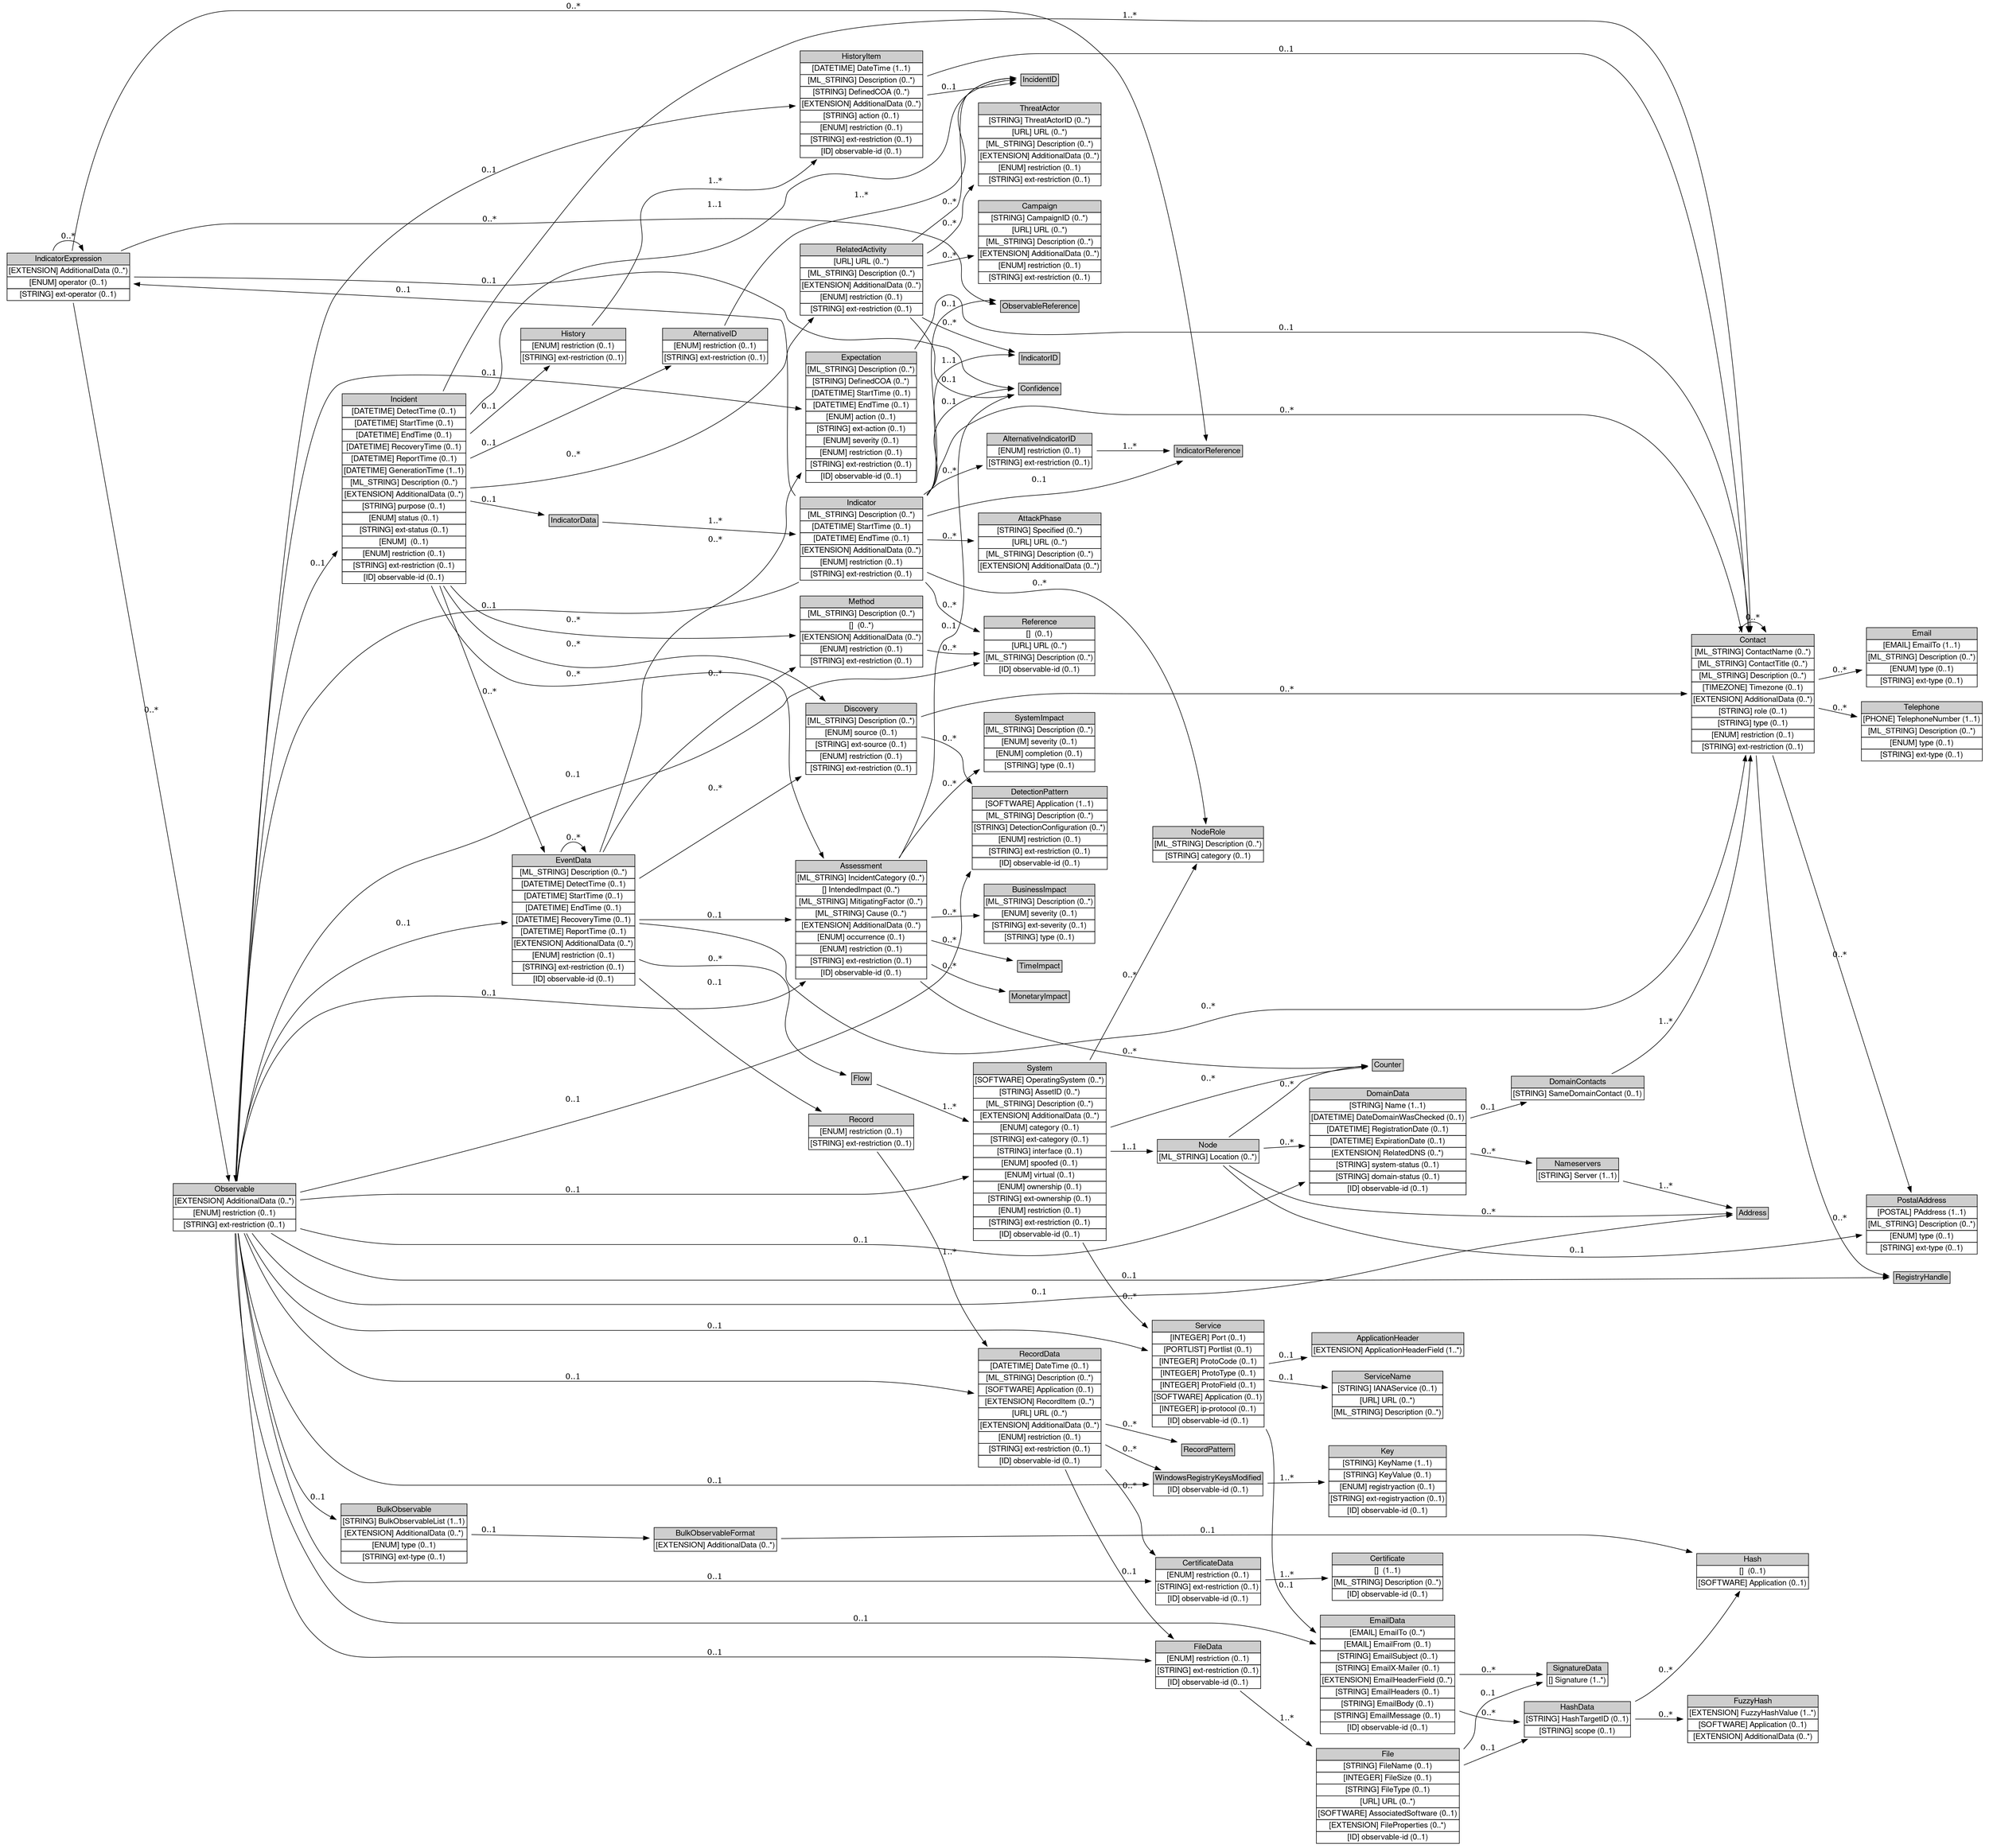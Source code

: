 digraph IndicatorExpression {
	graph [bb="0,0,3851,3272.8",
		rankdir=LR
	];
	node [label="\N"];
	IndicatorExpression	 [height=1.2778,
		label=<<table BORDER="0" CELLBORDER="1" CELLSPACING="0"> <tr> <td BGCOLOR="#CECECE" HREF="/html/IODEFv2/IndicatorExpression.html" TITLE="The IndicatorExpression describes an expression composed of observed phenomenon, features, or indicators. Elements of the expression can be described directly, reference relevant data from other parts of a given IODEF document, or reference previously defined indicators. "><FONT FACE="Nimbus Sans L">IndicatorExpression</FONT></td> </tr>" %<tr><td  HREF="/html/IODEFv2/IndicatorExpression.html" TITLE="Mechanism by which to extend the data model."><FONT FACE="Nimbus Sans L">[EXTENSION] AdditionalData (0..*)</FONT></td></tr>%<tr><td  HREF="/html/IODEFv2/IndicatorExpression.html" TITLE="The operator to be applied between the child elements.  See Section 3.29.5 for parsing guidance.  The default value is &quot;and&quot;.  These values are maintained in the &quot;IndicatorExpression-operator&quot; IANA registry per Section 10.2."><FONT FACE="Nimbus Sans L">[ENUM] operator (0..1)</FONT></td></tr>%<tr><td  HREF="/html/IODEFv2/IndicatorExpression.html" TITLE="A means by which to extend the operator attribute.  See Section 5.1.1."><FONT FACE="Nimbus Sans L">[STRING] ext-operator (0..1)</FONT></td></tr>%</table>>,
		pos="116.5,3022",
		shape=plaintext,
		width=3.2361];
	IndicatorExpression -> IndicatorExpression	 [label="0..*",
		lp="116.5,3093.5",
		pos="e,143.21,3068 89.793,3068 92.199,3078.4 101.1,3086 116.5,3086 126.85,3086 134.26,3082.6 138.74,3077.2"];
	Observable	 [height=1.2778,
		label=<<table BORDER="0" CELLBORDER="1" CELLSPACING="0"> <tr> <td BGCOLOR="#CECECE" HREF="/html/IODEFv2/Observable.html" TITLE="The Observable class describes a feature and phenomenon that can be observed or measured for the purposes of detecting malicious behavior. "><FONT FACE="Nimbus Sans L">Observable</FONT></td> </tr>" %<tr><td  HREF="/html/IODEFv2/Observable.html" TITLE="Mechanism by which to extend the data model."><FONT FACE="Nimbus Sans L">[EXTENSION] AdditionalData (0..*)</FONT></td></tr>%<tr><td  HREF="/html/IODEFv2/Observable.html" TITLE="See Section 3.3.1."><FONT FACE="Nimbus Sans L">[ENUM] restriction (0..1)</FONT></td></tr>%<tr><td  HREF="/html/IODEFv2/Observable.html" TITLE="A means by which to extend the restriction attribute.  See Section 5.1.1."><FONT FACE="Nimbus Sans L">[STRING] ext-restriction (0..1)</FONT></td></tr>%</table>>,
		pos="408.5,1536",
		shape=plaintext,
		width=3.2361];
	IndicatorExpression -> Observable	 [label="0..*",
		lp="262.5,2330.5",
		pos="e,399.4,1582.3 125.56,2975.9 168.41,2757.8 350.59,1830.7 397.47,1592.1"];
	Confidence	 [height=0.5,
		label=<<table BORDER="0" CELLBORDER="1" CELLSPACING="0"> <tr> <td BGCOLOR="#CECECE" HREF="/html/IODEFv2/Confidence.html" TITLE="The Confidence class represents an estimate of the validity and accuracy of data expressed in the document. This estimate can be expressed as a category or a numeric calculation. "><FONT FACE="Nimbus Sans L">Confidence</FONT></td> </tr>" %</table>>,
		pos="2202,2581",
		shape=plaintext,
		width=1.2639];
	IndicatorExpression -> Confidence	 [label="0..1",
		lp="954,2920.5",
		pos="e,2156.2,2573.2 233.2,3003 450.71,2968.3 933.14,2894 1342,2851 1393.4,2845.6 1769.4,2854.5 1806,2818 1843.9,2780.3 1784.8,2614.4 \
1824,2578 1869.3,2536 2052.3,2557.4 2146,2571.6"];
	IndicatorReference	 [height=0.5,
		label=<<table BORDER="0" CELLBORDER="1" CELLSPACING="0"> <tr> <td BGCOLOR="#CECECE" HREF="/html/IODEFv2/IndicatorReference.html" TITLE="The IndicatorReference describes a reference to an indicator. This reference may be to an indicator described in this IODEF document or in a previously exchanged IODEF document. "><FONT FACE="Nimbus Sans L">IndicatorReference</FONT></td> </tr>" %</table>>,
		pos="2494,3037",
		shape=plaintext,
		width=1.9028];
	IndicatorExpression -> IndicatorReference	 [label="0..*",
		lp="1207.5,3237.5",
		pos="e,2475.7,3055.2 233.24,3043.5 375.21,3069.3 622.24,3113.1 835,3145 1491.7,3243.5 1701.7,3370.7 2329,3153 2384.3,3133.8 2437.7,3090.3 \
2468.1,3062.3"];
	ObservableReference	 [height=0.5,
		label=<<table BORDER="0" CELLBORDER="1" CELLSPACING="0"> <tr> <td BGCOLOR="#CECECE" HREF="/html/IODEFv2/ObservableReference.html" TITLE="The ObservableReference describes a reference to an observable feature or phenomenon described elsewhere in the document. "><FONT FACE="Nimbus Sans L">ObservableReference</FONT></td> </tr>" %</table>>,
		pos="2202,3126",
		shape=plaintext,
		width=2.1528];
	IndicatorExpression -> ObservableReference	 [label="0..*",
		lp="954,3133.5",
		pos="e,2124.2,3126 198.4,3068.1 255.47,3095.9 334.37,3126 408.5,3126 408.5,3126 408.5,3126 1683,3126 1834.5,3126 2010.9,3126 2114.1,3126"];
	System	 [height=4.4861,
		label=<<table BORDER="0" CELLBORDER="1" CELLSPACING="0"> <tr> <td BGCOLOR="#CECECE" HREF="/html/IODEFv2/System.html" TITLE="The System class describes a system or network involved in an event. "><FONT FACE="Nimbus Sans L">System</FONT></td> </tr>" %<tr><td  HREF="/html/IODEFv2/System.html" TITLE="The operating system running on the system."><FONT FACE="Nimbus Sans L">[SOFTWARE] OperatingSystem (0..*)</FONT></td></tr>%<tr><td  HREF="/html/IODEFv2/System.html" TITLE="An asset identifier for the System."><FONT FACE="Nimbus Sans L">[STRING] AssetID (0..*)</FONT></td></tr>%<tr><td  HREF="/html/IODEFv2/System.html" TITLE="A free-form text description of the System."><FONT FACE="Nimbus Sans L">[ML_STRING] Description (0..*)</FONT></td></tr>%<tr><td  HREF="/html/IODEFv2/System.html" TITLE="A mechanism by which to extend the data model."><FONT FACE="Nimbus Sans L">[EXTENSION] AdditionalData (0..*)</FONT></td></tr>%<tr><td  HREF="/html/IODEFv2/System.html" TITLE="Classifies the role the host or network played in the incident.  These values are maintained in the &quot;System- category&quot; IANA registry per Section 10.2."><FONT FACE="Nimbus Sans L">[ENUM] category (0..1)</FONT></td></tr>%<tr><td  HREF="/html/IODEFv2/System.html" TITLE="A means by which to extend the category attribute.  See Section 5.1.1."><FONT FACE="Nimbus Sans L">[STRING] ext-category (0..1)</FONT></td></tr>%<tr><td  HREF="/html/IODEFv2/System.html" TITLE="Specifies the interface on which the event(s) on this System originated.  If the Node class specifies a network rather than a host, this attribute has no meaning."><FONT FACE="Nimbus Sans L">[STRING] interface (0..1)</FONT></td></tr>%<tr><td  HREF="/html/IODEFv2/System.html" TITLE="An indication of confidence in whether this System was the true target or attacking host.  The permitted values for this attribute are shown below.  The default value is &quot;unknown&quot;."><FONT FACE="Nimbus Sans L">[ENUM] spoofed (0..1)</FONT></td></tr>%<tr><td  HREF="/html/IODEFv2/System.html" TITLE="Indicates whether this System is a virtual or physical device.  The default value is &quot;unknown&quot;."><FONT FACE="Nimbus Sans L">[ENUM] virtual (0..1)</FONT></td></tr>%<tr><td  HREF="/html/IODEFv2/System.html" TITLE="Describes the ownership of this System relative to the victim in the incident.  These values are maintained in the &quot;System-ownership&quot; IANA registry per Section 10.2."><FONT FACE="Nimbus Sans L">[ENUM] ownership (0..1)</FONT></td></tr>%<tr><td  HREF="/html/IODEFv2/System.html" TITLE="A means by which to extend the ownership attribute.  See Section 5.1.1."><FONT FACE="Nimbus Sans L">[STRING] ext-ownership (0..1)</FONT></td></tr>%<tr><td  HREF="/html/IODEFv2/System.html" TITLE="See Section 3.3.1."><FONT FACE="Nimbus Sans L">[ENUM] restriction (0..1)</FONT></td></tr>%<tr><td  HREF="/html/IODEFv2/System.html" TITLE="A means by which to extend the restriction attribute.  See Section 5.1.1."><FONT FACE="Nimbus Sans L">[STRING] ext-restriction (0..1)</FONT></td></tr>%<tr><td  HREF="/html/IODEFv2/System.html" TITLE="See Section 3.3.2."><FONT FACE="Nimbus Sans L">[ID] observable-id (0..1)</FONT></td></tr>%</table>>,
		pos="2202,840",
		shape=plaintext,
		width=3.4583];
	Observable -> System	 [label="0..1",
		lp="1207.5,939.5",
		pos="e,2077.2,874.78 411.77,1489.8 420.13,1399.1 448.84,1194 543,1054 592.4,980.52 611.96,932 700.5,932 700.5,932 700.5,932 1683,932 \
1815.1,932 1963.2,902.75 2067.3,877.24"];
	DomainData	 [height=2.7361,
		label=<<table BORDER="0" CELLBORDER="1" CELLSPACING="0"> <tr> <td BGCOLOR="#CECECE" HREF="/html/IODEFv2/DomainData.html" TITLE="The DomainData class describes a domain name and metadata associated with this domain. "><FONT FACE="Nimbus Sans L">DomainData</FONT></td> </tr>" %<tr><td  HREF="/html/IODEFv2/DomainData.html" TITLE="The domain name of a system."><FONT FACE="Nimbus Sans L">[STRING] Name (1..1)</FONT></td></tr>%<tr><td  HREF="/html/IODEFv2/DomainData.html" TITLE="A timestamp of when the domain listed in the Name class was resolved."><FONT FACE="Nimbus Sans L">[DATETIME] DateDomainWasChecked (0..1)</FONT></td></tr>%<tr><td  HREF="/html/IODEFv2/DomainData.html" TITLE="A timestamp of when domain listed in the Name class was registered."><FONT FACE="Nimbus Sans L">[DATETIME] RegistrationDate (0..1)</FONT></td></tr>%<tr><td  HREF="/html/IODEFv2/DomainData.html" TITLE="A timestamp of when the domain listed in the Name class is set to expire."><FONT FACE="Nimbus Sans L">[DATETIME] ExpirationDate (0..1)</FONT></td></tr>%<tr><td  HREF="/html/IODEFv2/DomainData.html" TITLE="Additional DNS records associated with this domain."><FONT FACE="Nimbus Sans L">[EXTENSION] RelatedDNS (0..*)</FONT></td></tr>%<tr><td  HREF="/html/IODEFv2/DomainData.html" TITLE="A means by which to extend the system-status attribute.  See Section 5.1.1."><FONT FACE="Nimbus Sans L">[STRING] system-status (0..1)</FONT></td></tr>%<tr><td  HREF="/html/IODEFv2/DomainData.html" TITLE="A means by which to extend the domain-status attribute.  See Section 5.1.1."><FONT FACE="Nimbus Sans L">[STRING] domain-status (0..1)</FONT></td></tr>%<tr><td  HREF="/html/IODEFv2/DomainData.html" TITLE="See Section 3.3.2."><FONT FACE="Nimbus Sans L">[ID] observable-id (0..1)</FONT></td></tr>%</table>>,
		pos="2805,849",
		shape=plaintext,
		width=4.0556];
	Observable -> DomainData	 [label="0..1",
		lp="1683,659.5",
		pos="e,2658.8,778.7 413.52,1489.8 434.5,1308.1 522.49,653 700.5,653 700.5,653 700.5,653 1442,653 1836.3,653 1941.8,594.62 2329,669 2439.7,\
690.27 2558.3,735.06 2649.5,774.64"];
	Address	 [height=0.5,
		label=<<table BORDER="0" CELLBORDER="1" CELLSPACING="0"> <tr> <td BGCOLOR="#CECECE" HREF="/html/IODEFv2/Address.html" TITLE="The Address class represents a hardware (Layer 2), network (Layer 3), or application (Layer 7) address. "><FONT FACE="Nimbus Sans L">Address</FONT></td> </tr>" %</table>>,
		pos="3441.5,722",
		shape=plaintext,
		width=1];
	Observable -> Address	 [label="0..1",
		lp="2202,623.5",
		pos="e,3405.1,717.57 411.38,1489.8 422.52,1325.7 468.08,774.05 584,649 621.42,608.63 645.46,607 700.5,607 700.5,607 700.5,607 1940.5,\
607 2113.2,607 2156.6,605.8 2329,616 2743.6,640.52 3242.8,698.16 3395.1,716.38"];
	RegistryHandle	 [height=0.5,
		label=<<table BORDER="0" CELLBORDER="1" CELLSPACING="0"> <tr> <td BGCOLOR="#CECECE" HREF="/html/IODEFv2/RegistryHandle.html" TITLE="The RegistryHandle class represents a handle into an Internet registry or community-specific database. "><FONT FACE="Nimbus Sans L">RegistryHandle</FONT></td> </tr>" %</table>>,
		pos="3737,2931",
		shape=plaintext,
		width=1.5972];
	Observable -> RegistryHandle	 [label="0..1",
		lp="2358.5,3179.5",
		pos="e,3726.7,2949.1 409.94,1582.2 416.87,1778.9 452.04,2546.2 584,2741 662.61,2857.1 709.7,2869.1 835,2932 1447.7,3239.3 1673,3172 2358.5,\
3172 2358.5,3172 2358.5,3172 3441.5,3172 3575.9,3172 3683,3020.4 3721.5,2957.7"];
	Service	 [height=2.7361,
		label=<<table BORDER="0" CELLBORDER="1" CELLSPACING="0"> <tr> <td BGCOLOR="#CECECE" HREF="/html/IODEFv2/Service.html" TITLE="The Service class describes a network service. The service is described by a protocol, port, protocol header field, and application providing or using the service. "><FONT FACE="Nimbus Sans L">Service</FONT></td> </tr>" %<tr><td  HREF="/html/IODEFv2/Service.html" TITLE="A port number."><FONT FACE="Nimbus Sans L">[INTEGER] Port (0..1)</FONT></td></tr>%<tr><td  HREF="/html/IODEFv2/Service.html" TITLE="A list of port numbers."><FONT FACE="Nimbus Sans L">[PORTLIST] Portlist (0..1)</FONT></td></tr>%<tr><td  HREF="/html/IODEFv2/Service.html" TITLE="A transport-layer (Layer 4) protocol- specific code field (e.g., ICMP code field)."><FONT FACE="Nimbus Sans L">[INTEGER] ProtoCode (0..1)</FONT></td></tr>%<tr><td  HREF="/html/IODEFv2/Service.html" TITLE="A transport-layer (Layer 4) protocol- specific type field (e.g., ICMP type field)."><FONT FACE="Nimbus Sans L">[INTEGER] ProtoType (0..1)</FONT></td></tr>%<tr><td  HREF="/html/IODEFv2/Service.html" TITLE="A transport-layer (Layer 4) protocol- specific flag field (e.g., TCP flag field)."><FONT FACE="Nimbus Sans L">[INTEGER] ProtoField (0..1)</FONT></td></tr>%<tr><td  HREF="/html/IODEFv2/Service.html" TITLE="The application acting as either the client or the server for the service."><FONT FACE="Nimbus Sans L">[SOFTWARE] Application (0..1)</FONT></td></tr>%<tr><td  HREF="/html/IODEFv2/Service.html" TITLE="The IANA-assigned IP protocol number per [IANA.Protocols].  The attribute MUST be set if a Port, Portlist, ProtoCode, ProtoType, or ProtoField class is present."><FONT FACE="Nimbus Sans L">[INTEGER] ip-protocol (0..1)</FONT></td></tr>%<tr><td  HREF="/html/IODEFv2/Service.html" TITLE="See Section 3.3.2."><FONT FACE="Nimbus Sans L">[ID] observable-id (0..1)</FONT></td></tr>%</table>>,
		pos="2494,315",
		shape=plaintext,
		width=2.9444];
	Observable -> Service	 [label="0..1",
		lp="1442,334.5",
		pos="e,2387.9,321.46 409.5,1489.8 414.18,1306.2 438.35,629.23 543,447 586.83,370.69 612.5,327 700.5,327 700.5,327 700.5,327 2202,327 \
2259.9,327 2324.2,324.61 2377.7,321.97"];
	EmailData	 [height=3.0278,
		label=<<table BORDER="0" CELLBORDER="1" CELLSPACING="0"> <tr> <td BGCOLOR="#CECECE" HREF="/html/IODEFv2/EmailData.html" TITLE="The EmailData class describes headers from an email message and cryptographic hashes and signatures applied to it. "><FONT FACE="Nimbus Sans L">EmailData</FONT></td> </tr>" %<tr><td  HREF="/html/IODEFv2/EmailData.html" TITLE="The value of the &quot;To:&quot; header field (Section 3.6.3 of [RFC5322]) in an email."><FONT FACE="Nimbus Sans L">[EMAIL] EmailTo (0..*)</FONT></td></tr>%<tr><td  HREF="/html/IODEFv2/EmailData.html" TITLE="The value of the &quot;From:&quot; header field (Section 3.6.2 of [RFC5322]) in an email."><FONT FACE="Nimbus Sans L">[EMAIL] EmailFrom (0..1)</FONT></td></tr>%<tr><td  HREF="/html/IODEFv2/EmailData.html" TITLE="The value of the &quot;Subject:&quot; header field in an email.  See Section 3.6.5 of [RFC5322]."><FONT FACE="Nimbus Sans L">[STRING] EmailSubject (0..1)</FONT></td></tr>%<tr><td  HREF="/html/IODEFv2/EmailData.html" TITLE="The value of the &quot;X-Mailer:&quot; header field in an email."><FONT FACE="Nimbus Sans L">[STRING] EmailX-Mailer (0..1)</FONT></td></tr>%<tr><td  HREF="/html/IODEFv2/EmailData.html" TITLE="The header name and value of an arbitrary header field of the email message.  The name attribute MUST be set to the header name.  The header value MUST be set in the element body.  The dtype attribute MUST be set to &quot;string&quot;."><FONT FACE="Nimbus Sans L">[EXTENSION] EmailHeaderField (0..*)</FONT></td></tr>%<tr><td  HREF="/html/IODEFv2/EmailData.html" TITLE="The headers of an email message."><FONT FACE="Nimbus Sans L">[STRING] EmailHeaders (0..1)</FONT></td></tr>%<tr><td  HREF="/html/IODEFv2/EmailData.html" TITLE="The body of an email message."><FONT FACE="Nimbus Sans L">[STRING] EmailBody (0..1)</FONT></td></tr>%<tr><td  HREF="/html/IODEFv2/EmailData.html" TITLE="The headers and body of an email message."><FONT FACE="Nimbus Sans L">[STRING] EmailMessage (0..1)</FONT></td></tr>%<tr><td  HREF="/html/IODEFv2/EmailData.html" TITLE="See Section 3.3.2."><FONT FACE="Nimbus Sans L">[ID] observable-id (0..1)</FONT></td></tr>%</table>>,
		pos="2805,315",
		shape=plaintext,
		width=3.5139];
	Observable -> EmailData	 [label="0..1",
		lp="1683,468.5",
		pos="e,2678.3,404.76 410.01,1489.9 416.35,1319.3 445.16,725.44 543,568 587.67,496.12 615.87,461 700.5,461 700.5,461 700.5,461 2494,461 \
2555,461 2617,437.67 2669.3,409.67"];
	WindowsRegistryKeysModified	 [height=0.69444,
		label=<<table BORDER="0" CELLBORDER="1" CELLSPACING="0"> <tr> <td BGCOLOR="#CECECE" HREF="/html/IODEFv2/WindowsRegistryKeysModified.html" TITLE="The WindowsRegistryKeysModified class describes Windows operating system registry keys and the operations that were performed on them. This class was derived from [RFC5901]. "><FONT FACE="Nimbus Sans L">WindowsRegistryKeysModified</FONT></td> </tr>" %<tr><td  HREF="/html/IODEFv2/WindowsRegistryKeysModified.html" TITLE="See Section 3.3.2."><FONT FACE="Nimbus Sans L">[ID] observable-id (0..1)</FONT></td></tr>%</table>>,
		pos="2494,1439",
		shape=plaintext,
		width=2.9028];
	Observable -> WindowsRegistryKeysModified	 [label="0..1",
		lp="1442,1619.5",
		pos="e,2481.8,1464.1 525.31,1543.3 794.49,1560.1 1443,1601.2 1542,1612 1772.1,1637.1 1830.6,1641.6 2057,1690 2065.1,1691.7 2066.8,1693.9 \
2075,1695 2186.9,1710.2 2229.9,1749 2329,1695 2373.8,1670.6 2444.9,1537.4 2477.1,1473.4"];
	FileData	 [height=1.2778,
		label=<<table BORDER="0" CELLBORDER="1" CELLSPACING="0"> <tr> <td BGCOLOR="#CECECE" HREF="/html/IODEFv2/FileData.html" TITLE="The FileData class describes a file or set of files. "><FONT FACE="Nimbus Sans L">FileData</FONT></td> </tr>" %<tr><td  HREF="/html/IODEFv2/FileData.html" TITLE="See Section 3.3.1."><FONT FACE="Nimbus Sans L">[ENUM] restriction (0..1)</FONT></td></tr>%<tr><td  HREF="/html/IODEFv2/FileData.html" TITLE="A means by which to extend the restriction attribute.  See Section 5.1.1."><FONT FACE="Nimbus Sans L">[STRING] ext-restriction (0..1)</FONT></td></tr>%<tr><td  HREF="/html/IODEFv2/FileData.html" TITLE="See Section 3.3.2."><FONT FACE="Nimbus Sans L">[ID] observable-id (0..1)</FONT></td></tr>%</table>>,
		pos="2494,547",
		shape=plaintext,
		width=2.7778];
	Observable -> FileData	 [label="0..1",
		lp="1442,557.5",
		pos="e,2394,548.54 412.11,1490 426.62,1310.1 482.75,661.28 543,593 591.01,538.59 627.94,550 700.5,550 700.5,550 700.5,550 2202,550 2262.1,\
550 2329.2,549.36 2383.9,548.66"];
	CertificateData	 [height=1.2778,
		label=<<table BORDER="0" CELLBORDER="1" CELLSPACING="0"> <tr> <td BGCOLOR="#CECECE" HREF="/html/IODEFv2/CertificateData.html" TITLE="The CertificateData class describes X.509 certificates. "><FONT FACE="Nimbus Sans L">CertificateData</FONT></td> </tr>" %<tr><td  HREF="/html/IODEFv2/CertificateData.html" TITLE="See Section 3.3.1."><FONT FACE="Nimbus Sans L">[ENUM] restriction (0..1)</FONT></td></tr>%<tr><td  HREF="/html/IODEFv2/CertificateData.html" TITLE="A means by which to extend the restriction attribute.  See Section 5.1.1."><FONT FACE="Nimbus Sans L">[STRING] ext-restriction (0..1)</FONT></td></tr>%<tr><td  HREF="/html/IODEFv2/CertificateData.html" TITLE="See Section 3.3.2."><FONT FACE="Nimbus Sans L">[ID] observable-id (0..1)</FONT></td></tr>%</table>>,
		pos="2494,1118",
		shape=plaintext,
		width=2.7778];
	Observable -> CertificateData	 [label="0..1",
		lp="1442,1075.5",
		pos="e,2393.9,1087.1 414.92,1489.8 434.19,1371.8 502.98,1068 700.5,1068 700.5,1068 700.5,1068 2202,1068 2276.9,1068 2296.3,1068.4 2370,\
1082 2374.6,1082.9 2379.4,1083.8 2384.1,1084.9"];
	RecordData	 [height=3.0278,
		label=<<table BORDER="0" CELLBORDER="1" CELLSPACING="0"> <tr> <td BGCOLOR="#CECECE" HREF="/html/IODEFv2/RecordData.html" TITLE="The RecordData class describes or references log or audit data from a given type of tool and provides a means to annotate the output. "><FONT FACE="Nimbus Sans L">RecordData</FONT></td> </tr>" %<tr><td  HREF="/html/IODEFv2/RecordData.html" TITLE="A timestamp of the data found in the RecordItem or URL classes."><FONT FACE="Nimbus Sans L">[DATETIME] DateTime (0..1)</FONT></td></tr>%<tr><td  HREF="/html/IODEFv2/RecordData.html" TITLE="A free-form text description of the data provided in the RecordItem or URL classes."><FONT FACE="Nimbus Sans L">[ML_STRING] Description (0..*)</FONT></td></tr>%<tr><td  HREF="/html/IODEFv2/RecordData.html" TITLE="Identifies the tool used to generate the data in the RecordItem or URL classes."><FONT FACE="Nimbus Sans L">[SOFTWARE] Application (0..1)</FONT></td></tr>%<tr><td  HREF="/html/IODEFv2/RecordData.html" TITLE="Log, audit, or forensic data to support the conclusions made during the course of analyzing the incident."><FONT FACE="Nimbus Sans L">[EXTENSION] RecordItem (0..*)</FONT></td></tr>%<tr><td  HREF="/html/IODEFv2/RecordData.html" TITLE="A URL reference to a log or audit data."><FONT FACE="Nimbus Sans L">[URL] URL (0..*)</FONT></td></tr>%<tr><td  HREF="/html/IODEFv2/RecordData.html" TITLE="An extension mechanism for data not explicitly represented in the data model."><FONT FACE="Nimbus Sans L">[EXTENSION] AdditionalData (0..*)</FONT></td></tr>%<tr><td  HREF="/html/IODEFv2/RecordData.html" TITLE="See Section 3.3.1."><FONT FACE="Nimbus Sans L">[ENUM] restriction (0..1)</FONT></td></tr>%<tr><td  HREF="/html/IODEFv2/RecordData.html" TITLE="A means by which to extend the restriction attribute.  See Section 5.1.1."><FONT FACE="Nimbus Sans L">[STRING] ext-restriction (0..1)</FONT></td></tr>%<tr><td  HREF="/html/IODEFv2/RecordData.html" TITLE="See Section 3.3.2."><FONT FACE="Nimbus Sans L">[ID] observable-id (0..1)</FONT></td></tr>%</table>>,
		pos="2202,1205",
		shape=plaintext,
		width=3.2361];
	Observable -> RecordData	 [label="0..1",
		lp="1207.5,1227.5",
		pos="e,2085.3,1210.3 425.95,1489.7 462.38,1401.9 555.4,1220 700.5,1220 700.5,1220 700.5,1220 1683,1220 1816.9,1220 1970.2,1214.9 2075.3,\
1210.7"];
	EventData	 [height=3.3194,
		label=<<table BORDER="0" CELLBORDER="1" CELLSPACING="0"> <tr> <td BGCOLOR="#CECECE" HREF="/html/IODEFv2/EventData.html" TITLE="The EventData class is a container class to organize data about events that occurred during an incident. "><FONT FACE="Nimbus Sans L">EventData</FONT></td> </tr>" %<tr><td  HREF="/html/IODEFv2/EventData.html" TITLE="A free-form text description of the event."><FONT FACE="Nimbus Sans L">[ML_STRING] Description (0..*)</FONT></td></tr>%<tr><td  HREF="/html/IODEFv2/EventData.html" TITLE="The time the event was detected."><FONT FACE="Nimbus Sans L">[DATETIME] DetectTime (0..1)</FONT></td></tr>%<tr><td  HREF="/html/IODEFv2/EventData.html" TITLE="The time the event started."><FONT FACE="Nimbus Sans L">[DATETIME] StartTime (0..1)</FONT></td></tr>%<tr><td  HREF="/html/IODEFv2/EventData.html" TITLE="The time the event ended."><FONT FACE="Nimbus Sans L">[DATETIME] EndTime (0..1)</FONT></td></tr>%<tr><td  HREF="/html/IODEFv2/EventData.html" TITLE="The time the site recovered from the event."><FONT FACE="Nimbus Sans L">[DATETIME] RecoveryTime (0..1)</FONT></td></tr>%<tr><td  HREF="/html/IODEFv2/EventData.html" TITLE="The time the event was reported."><FONT FACE="Nimbus Sans L">[DATETIME] ReportTime (0..1)</FONT></td></tr>%<tr><td  HREF="/html/IODEFv2/EventData.html" TITLE="An extension mechanism for data not explicitly represented in the data model."><FONT FACE="Nimbus Sans L">[EXTENSION] AdditionalData (0..*)</FONT></td></tr>%<tr><td  HREF="/html/IODEFv2/EventData.html" TITLE="See Section 3.3.1.  The default value is &quot;default&quot;."><FONT FACE="Nimbus Sans L">[ENUM] restriction (0..1)</FONT></td></tr>%<tr><td  HREF="/html/IODEFv2/EventData.html" TITLE="A means by which to extend the restriction attribute.  See Section 5.1.1."><FONT FACE="Nimbus Sans L">[STRING] ext-restriction (0..1)</FONT></td></tr>%<tr><td  HREF="/html/IODEFv2/EventData.html" TITLE="See Section 3.3.2."><FONT FACE="Nimbus Sans L">[ID] observable-id (0..1)</FONT></td></tr>%</table>>,
		pos="1207.5,1779",
		shape=plaintext,
		width=3.2361];
	Observable -> EventData	 [label="0..1",
		lp="700.5,1728.5",
		pos="e,1090.8,1769 459.48,1582 483.34,1601.3 513.05,1622.4 543,1636 719.55,1716 943.12,1752.2 1080.7,1767.9"];
	DetectionPattern	 [height=2.1528,
		label=<<table BORDER="0" CELLBORDER="1" CELLSPACING="0"> <tr> <td BGCOLOR="#CECECE" HREF="/html/IODEFv2/DetectionPattern.html" TITLE="The DetectionPattern class describes a configuration or signature that can be used by an Intrusion Detection System (IDS) / Intrusion Prevention System (IPS), SIEM, antivirus, endpoint protection, network analysis, malware analysis, or host forensics tool to identify a particular phenomenon. This class requires the identification of the target application and allows the configuration to be described in either free form or machine-readable form. "><FONT FACE="Nimbus Sans L">DetectionPattern</FONT></td> </tr>" %<tr><td  HREF="/html/IODEFv2/DetectionPattern.html" TITLE="The application for which the DetectionConfiguration or Description is being provided."><FONT FACE="Nimbus Sans L">[SOFTWARE] Application (1..1)</FONT></td></tr>%<tr><td  HREF="/html/IODEFv2/DetectionPattern.html" TITLE="A free-form text description of how to use the information provided in the Application or DetectionConfiguration classes."><FONT FACE="Nimbus Sans L">[ML_STRING] Description (0..*)</FONT></td></tr>%<tr><td  HREF="/html/IODEFv2/DetectionPattern.html" TITLE="A machine-consumable configuration to find a pattern of activity."><FONT FACE="Nimbus Sans L">[STRING] DetectionConfiguration (0..*)</FONT></td></tr>%<tr><td  HREF="/html/IODEFv2/DetectionPattern.html" TITLE="See Section 3.3.1."><FONT FACE="Nimbus Sans L">[ENUM] restriction (0..1)</FONT></td></tr>%<tr><td  HREF="/html/IODEFv2/DetectionPattern.html" TITLE="A means by which to extend the restriction attribute.  See Section 5.1.1."><FONT FACE="Nimbus Sans L">[STRING] ext-restriction (0..1)</FONT></td></tr>%<tr><td  HREF="/html/IODEFv2/DetectionPattern.html" TITLE="See Section 3.3.2."><FONT FACE="Nimbus Sans L">[ID] observable-id (0..1)</FONT></td></tr>%</table>>,
		pos="2202,1858",
		shape=plaintext,
		width=3.5278];
	Observable -> DetectionPattern	 [label="0..1",
		lp="1207.5,1638.5",
		pos="e,2074.8,1811.9 504.08,1582 516.93,1586.8 530.13,1591 543,1594 976.07,1695.6 1103.5,1580 1542,1655 1661.4,1675.4 1689.9,1688.3 1806,\
1723 1892.9,1749 1989.3,1781.7 2065.2,1808.5"];
	Assessment	 [height=3.0278,
		label=<<table BORDER="0" CELLBORDER="1" CELLSPACING="0"> <tr> <td BGCOLOR="#CECECE" HREF="/html/IODEFv2/Assessment.html" TITLE="The Assessment class describes the repercussions of the incident to the victim. "><FONT FACE="Nimbus Sans L">Assessment</FONT></td> </tr>" %<tr><td  HREF="/html/IODEFv2/Assessment.html" TITLE="A free-form text description categorizing the type of incident."><FONT FACE="Nimbus Sans L">[ML_STRING] IncidentCategory (0..*)</FONT></td></tr>%<tr><td  HREF="/html/IODEFv2/Assessment.html" TITLE="The intended outcome to the victim sought by the threat actor.  Defined identically to the BusinessImpact defined in Section 3.12.2 but describes intent rather than the realized impact."><FONT FACE="Nimbus Sans L">[] IntendedImpact (0..*)</FONT></td></tr>%<tr><td  HREF="/html/IODEFv2/Assessment.html" TITLE="A description of a mitigating factor relative to the impact on the victim organization."><FONT FACE="Nimbus Sans L">[ML_STRING] MitigatingFactor (0..*)</FONT></td></tr>%<tr><td  HREF="/html/IODEFv2/Assessment.html" TITLE="A description of an underlying cause of the impact."><FONT FACE="Nimbus Sans L">[ML_STRING] Cause (0..*)</FONT></td></tr>%<tr><td  HREF="/html/IODEFv2/Assessment.html" TITLE="A mechanism by which to extend the data model."><FONT FACE="Nimbus Sans L">[EXTENSION] AdditionalData (0..*)</FONT></td></tr>%<tr><td  HREF="/html/IODEFv2/Assessment.html" TITLE="Specifies whether the assessment is describing actual or potential outcomes."><FONT FACE="Nimbus Sans L">[ENUM] occurrence (0..1)</FONT></td></tr>%<tr><td  HREF="/html/IODEFv2/Assessment.html" TITLE="See Section 3.3.1."><FONT FACE="Nimbus Sans L">[ENUM] restriction (0..1)</FONT></td></tr>%<tr><td  HREF="/html/IODEFv2/Assessment.html" TITLE="A means by which to extend the restriction attribute.  See Section 5.1.1."><FONT FACE="Nimbus Sans L">[STRING] ext-restriction (0..1)</FONT></td></tr>%<tr><td  HREF="/html/IODEFv2/Assessment.html" TITLE="See Section 3.3.2."><FONT FACE="Nimbus Sans L">[ID] observable-id (0..1)</FONT></td></tr>%</table>>,
		pos="1683,1491",
		shape=plaintext,
		width=3.4167];
	Observable -> Assessment	 [label="0..1",
		lp="954,1527.5",
		pos="e,1559.9,1495.3 525.27,1531.9 762.42,1523.5 1299.2,1504.6 1549.6,1495.7"];
	Reference	 [height=1.5694,
		label=<<table BORDER="0" CELLBORDER="1" CELLSPACING="0"> <tr> <td BGCOLOR="#CECECE" HREF="/html/IODEFv2/Reference.html" TITLE="The Reference class is an external reference to relevant information such as a vulnerability, IDS alert, malware sample, advisory, or attack technique. "><FONT FACE="Nimbus Sans L">Reference</FONT></td> </tr>" %<tr><td  HREF="/html/IODEFv2/Reference.html" TITLE="Reference identifier per [RFC7495]."><FONT FACE="Nimbus Sans L">[]  (0..1)</FONT></td></tr>%<tr><td  HREF="/html/IODEFv2/Reference.html" TITLE="A URL to a reference."><FONT FACE="Nimbus Sans L">[URL] URL (0..*)</FONT></td></tr>%<tr><td  HREF="/html/IODEFv2/Reference.html" TITLE="A free-form text description of this reference."><FONT FACE="Nimbus Sans L">[ML_STRING] Description (0..*)</FONT></td></tr>%<tr><td  HREF="/html/IODEFv2/Reference.html" TITLE="See Section 3.3.2."><FONT FACE="Nimbus Sans L">[ID] observable-id (0..1)</FONT></td></tr>%</table>>,
		pos="2202,2049",
		shape=plaintext,
		width=2.9444];
	Observable -> Reference	 [label="0..1",
		lp="1207.5,2026.5",
		pos="e,2095.7,2001.7 439.62,1582.2 471.66,1627 525.09,1694.7 584,1740 775.38,1887 881.75,1828.8 1073,1976 1082.7,1983.5 1079.8,1991.9 \
1091,1997 1185.1,2040.3 1221.3,2010.2 1324,1997 1423.3,1984.2 1460.5,1998.1 1542,1940 1553.7,1931.6 1547.3,1919.8 1560,1913 1656.4,\
1861.4 1698.2,1895 1806,1913 1903.3,1929.2 2008.8,1966.5 2086.4,1997.9"];
	Expectation	 [height=3.3194,
		label=<<table BORDER="0" CELLBORDER="1" CELLSPACING="0"> <tr> <td BGCOLOR="#CECECE" HREF="/html/IODEFv2/Expectation.html" TITLE="The Expectation class conveys to the recipient of the IODEF document the actions the sender is requesting. "><FONT FACE="Nimbus Sans L">Expectation</FONT></td> </tr>" %<tr><td  HREF="/html/IODEFv2/Expectation.html" TITLE="A free-form text description of the desired action(s)."><FONT FACE="Nimbus Sans L">[ML_STRING] Description (0..*)</FONT></td></tr>%<tr><td  HREF="/html/IODEFv2/Expectation.html" TITLE="A unique identifier meaningful to the sender and recipient of this document that references a course of action.  This class MUST be present if the action attribute is set to &quot;defined-coa&quot;."><FONT FACE="Nimbus Sans L">[STRING] DefinedCOA (0..*)</FONT></td></tr>%<tr><td  HREF="/html/IODEFv2/Expectation.html" TITLE="The time at which the sender would like the action performed.  A timestamp that is earlier than the ReportTime specified in the Incident class denotes that the sender would like the action performed as soon as possible.  The absence of this element indicates no expectations of when the recipient would like the action performed."><FONT FACE="Nimbus Sans L">[DATETIME] StartTime (0..1)</FONT></td></tr>%<tr><td  HREF="/html/IODEFv2/Expectation.html" TITLE="The time by which the sender expects the recipient to complete the action.  If the recipient cannot complete the action before EndTime, the recipient MUST NOT carry out the action.  Because of transit delays and clock drift, the sender MUST be prepared for the recipient to have carried out the action, even if it completes past EndTime."><FONT FACE="Nimbus Sans L">[DATETIME] EndTime (0..1)</FONT></td></tr>%<tr><td  HREF="/html/IODEFv2/Expectation.html" TITLE="Classifies the type of action requested.  The default value of &quot;other&quot;.  These values are maintained in the &quot;Expectation-action&quot; IANA registry per Section 10.2."><FONT FACE="Nimbus Sans L">[ENUM] action (0..1)</FONT></td></tr>%<tr><td  HREF="/html/IODEFv2/Expectation.html" TITLE="A means by which to extend the action attribute.  See Section 5.1.1."><FONT FACE="Nimbus Sans L">[STRING] ext-action (0..1)</FONT></td></tr>%<tr><td  HREF="/html/IODEFv2/Expectation.html" TITLE="Indicates the desired priority of the action. This attribute is an enumerated list with no default value, and the semantics of these relative measures are context dependent."><FONT FACE="Nimbus Sans L">[ENUM] severity (0..1)</FONT></td></tr>%<tr><td  HREF="/html/IODEFv2/Expectation.html" TITLE="See Section 3.3.1.  The default value is &quot;default&quot;."><FONT FACE="Nimbus Sans L">[ENUM] restriction (0..1)</FONT></td></tr>%<tr><td  HREF="/html/IODEFv2/Expectation.html" TITLE="A means by which to extend the restriction attribute.  See Section 5.1.1."><FONT FACE="Nimbus Sans L">[STRING] ext-restriction (0..1)</FONT></td></tr>%<tr><td  HREF="/html/IODEFv2/Expectation.html" TITLE="See Section 3.3.2."><FONT FACE="Nimbus Sans L">[ID] observable-id (0..1)</FONT></td></tr>%</table>>,
		pos="1683,2194",
		shape=plaintext,
		width=2.9444];
	Observable -> Expectation	 [label="0..1",
		lp="954,2119.5",
		pos="e,1576.6,2172.3 416.44,1582.3 434.85,1684.2 483.45,1922.8 543,1976 806.26,2211.3 977.32,2054.8 1324,2122 1405,2137.7 1496.2,2156 \
1566.4,2170.2"];
	Incident	 [height=4.7778,
		label=<<table BORDER="0" CELLBORDER="1" CELLSPACING="0"> <tr> <td BGCOLOR="#CECECE" HREF="/html/IODEFv2/Incident.html" TITLE="The Incident class describes commonly exchanged information when reporting or sharing derived analysis from security incidents. "><FONT FACE="Nimbus Sans L">Incident</FONT></td> </tr>" %<tr><td  HREF="/html/IODEFv2/Incident.html" TITLE="The time the incident was first detected."><FONT FACE="Nimbus Sans L">[DATETIME] DetectTime (0..1)</FONT></td></tr>%<tr><td  HREF="/html/IODEFv2/Incident.html" TITLE="The time the incident started."><FONT FACE="Nimbus Sans L">[DATETIME] StartTime (0..1)</FONT></td></tr>%<tr><td  HREF="/html/IODEFv2/Incident.html" TITLE="The time the incident ended."><FONT FACE="Nimbus Sans L">[DATETIME] EndTime (0..1)</FONT></td></tr>%<tr><td  HREF="/html/IODEFv2/Incident.html" TITLE="The time the site recovered from the incident."><FONT FACE="Nimbus Sans L">[DATETIME] RecoveryTime (0..1)</FONT></td></tr>%<tr><td  HREF="/html/IODEFv2/Incident.html" TITLE="The time the incident was reported."><FONT FACE="Nimbus Sans L">[DATETIME] ReportTime (0..1)</FONT></td></tr>%<tr><td  HREF="/html/IODEFv2/Incident.html" TITLE="The time the content in this Incident class was generated."><FONT FACE="Nimbus Sans L">[DATETIME] GenerationTime (1..1)</FONT></td></tr>%<tr><td  HREF="/html/IODEFv2/Incident.html" TITLE="A free-form text description of the incident."><FONT FACE="Nimbus Sans L">[ML_STRING] Description (0..*)</FONT></td></tr>%<tr><td  HREF="/html/IODEFv2/Incident.html" TITLE="Mechanism by which to extend the data model."><FONT FACE="Nimbus Sans L">[EXTENSION] AdditionalData (0..*)</FONT></td></tr>%<tr><td  HREF="/html/IODEFv2/Incident.html" TITLE="A means by which to extend the purpose attribute.  See Section 5.1.1."><FONT FACE="Nimbus Sans L">[STRING] purpose (0..1)</FONT></td></tr>%<tr><td  HREF="/html/IODEFv2/Incident.html" TITLE="The status attribute conveys the state in a workflow where the incident is currently found.  These values are maintained in the &quot;Incident-status&quot; IANA registry per Section 10.2.  This attribute is defined as an enumerated list:"><FONT FACE="Nimbus Sans L">[ENUM] status (0..1)</FONT></td></tr>%<tr><td  HREF="/html/IODEFv2/Incident.html" TITLE="A means by which to extend the status attribute.  See Section 5.1.1."><FONT FACE="Nimbus Sans L">[STRING] ext-status (0..1)</FONT></td></tr>%<tr><td  HREF="/html/IODEFv2/Incident.html" TITLE="A language identifier per Section 2.12 of [W3C.XML] whose values and form are described in [RFC5646].  The interpretation of this code is described in Section 6."><FONT FACE="Nimbus Sans L">[ENUM]  (0..1)</FONT></td></tr>%<tr><td  HREF="/html/IODEFv2/Incident.html" TITLE="See Section 3.3.1.  The default value is &quot;private&quot;."><FONT FACE="Nimbus Sans L">[ENUM] restriction (0..1)</FONT></td></tr>%<tr><td  HREF="/html/IODEFv2/Incident.html" TITLE="A means by which to extend the restriction attribute.  See Section 5.1.1."><FONT FACE="Nimbus Sans L">[STRING] ext-restriction (0..1)</FONT></td></tr>%<tr><td  HREF="/html/IODEFv2/Incident.html" TITLE="See Section 3.3.2."><FONT FACE="Nimbus Sans L">[ID] observable-id (0..1)</FONT></td></tr>%</table>>,
		pos="700.5,2334",
		shape=plaintext,
		width=3.2361];
	Observable -> Incident	 [label="0..1",
		lp="554.5,2167.5",
		pos="e,583.98,2193.6 412.59,1582.2 422.97,1683.9 455.98,1933.4 543,2122 552.88,2143.4 565.14,2164.8 578.43,2185.2"];
	HistoryItem	 [height=2.7361,
		label=<<table BORDER="0" CELLBORDER="1" CELLSPACING="0"> <tr> <td BGCOLOR="#CECECE" HREF="/html/IODEFv2/HistoryItem.html" TITLE="The HistoryItem class is an entry in the History (Section 3.13) log that documents a particular action or event that occurred in the course of handling the incident. The details of the entry are a free-form text description, but each can be categorized with the type attribute. "><FONT FACE="Nimbus Sans L">HistoryItem</FONT></td> </tr>" %<tr><td  HREF="/html/IODEFv2/HistoryItem.html" TITLE="A timestamp of this entry in the history log."><FONT FACE="Nimbus Sans L">[DATETIME] DateTime (1..1)</FONT></td></tr>%<tr><td  HREF="/html/IODEFv2/HistoryItem.html" TITLE="A free-form text description of the action or event."><FONT FACE="Nimbus Sans L">[ML_STRING] Description (0..*)</FONT></td></tr>%<tr><td  HREF="/html/IODEFv2/HistoryItem.html" TITLE="An identifier meaningful to the sender and recipient of this document that references a course of action (COA).  This class MUST be present if the action attribute is set to &quot;defined-coa&quot;."><FONT FACE="Nimbus Sans L">[STRING] DefinedCOA (0..*)</FONT></td></tr>%<tr><td  HREF="/html/IODEFv2/HistoryItem.html" TITLE="A mechanism by which to extend the data model."><FONT FACE="Nimbus Sans L">[EXTENSION] AdditionalData (0..*)</FONT></td></tr>%<tr><td  HREF="/html/IODEFv2/HistoryItem.html" TITLE="A means by which to extend the action attribute.  See Section 5.1.1."><FONT FACE="Nimbus Sans L">[STRING] action (0..1)</FONT></td></tr>%<tr><td  HREF="/html/IODEFv2/HistoryItem.html" TITLE="See Section 3.3.1."><FONT FACE="Nimbus Sans L">[ENUM] restriction (0..1)</FONT></td></tr>%<tr><td  HREF="/html/IODEFv2/HistoryItem.html" TITLE="A means by which to extend the restriction attribute.  See Section 5.1.1."><FONT FACE="Nimbus Sans L">[STRING] ext-restriction (0..1)</FONT></td></tr>%<tr><td  HREF="/html/IODEFv2/HistoryItem.html" TITLE="See Section 3.3.2."><FONT FACE="Nimbus Sans L">[ID] observable-id (0..1)</FONT></td></tr>%</table>>,
		pos="1683,2710",
		shape=plaintext,
		width=3.2361];
	Observable -> HistoryItem	 [label="0..1",
		lp="954,2767.5",
		pos="e,1566.4,2724.7 412.62,1582 428.57,1753.2 490.03,2351.3 584,2515 755.52,2813.8 979.89,2763.2 1324,2746 1401.4,2742.1 1487.8,2733.6 \
1556.4,2725.8"];
	BulkObservable	 [height=1.5694,
		label=<<table BORDER="0" CELLBORDER="1" CELLSPACING="0"> <tr> <td BGCOLOR="#CECECE" HREF="/html/IODEFv2/BulkObservable.html" TITLE="The BulkObservable class allows the enumeration of a single type of observable without requiring each one to be encoded individually in multiple instances of the same class. "><FONT FACE="Nimbus Sans L">BulkObservable</FONT></td> </tr>" %<tr><td  HREF="/html/IODEFv2/BulkObservable.html" TITLE="A list of observables, one per line.  Each line is separated with either a LF character or CR and LF characters.  The type attribute specifies which observables will be listed."><FONT FACE="Nimbus Sans L">[STRING] BulkObservableList (1..1)</FONT></td></tr>%<tr><td  HREF="/html/IODEFv2/BulkObservable.html" TITLE="Mechanism by which to extend the data model."><FONT FACE="Nimbus Sans L">[EXTENSION] AdditionalData (0..*)</FONT></td></tr>%<tr><td  HREF="/html/IODEFv2/BulkObservable.html" TITLE="The type of the observable listed in the child ObservableList class.  These values are maintained in the &quot;BulkObservable-type&quot; IANA registry per Section 10.2."><FONT FACE="Nimbus Sans L">[ENUM] type (0..1)</FONT></td></tr>%<tr><td  HREF="/html/IODEFv2/BulkObservable.html" TITLE="A means by which to extend the type attribute. See Section 5.1.1."><FONT FACE="Nimbus Sans L">[STRING] ext-type (0..1)</FONT></td></tr>%</table>>,
		pos="954,188",
		shape=plaintext,
		width=3.3056];
	Observable -> BulkObservable	 [label="0..1",
		lp="554.5,305.5",
		pos="e,834.74,185.87 410.46,1490 419.93,1276.7 463.85,390.32 543,298 611.77,217.79 732,192.87 824.72,186.5"];
	"Node"	 [height=0.69444,
		label=<<table BORDER="0" CELLBORDER="1" CELLSPACING="0"> <tr> <td BGCOLOR="#CECECE" HREF="/html/IODEFv2/Node.html" TITLE="The Node class identifies a system, asset, or network and its location. "><FONT FACE="Nimbus Sans L">Node</FONT></td> </tr>" %<tr><td  HREF="/html/IODEFv2/Node.html" TITLE="A free-form text description of the physical location of the node.  This description may provide a more detailed description of where at the address specified by the PostalAddress class this node is found (e.g., room number, rack number, or slot number in a chassis)."><FONT FACE="Nimbus Sans L">[ML_STRING] Location (0..*)</FONT></td></tr>%</table>>,
		pos="2494,840",
		shape=plaintext,
		width=2.7083];
	System -> "Node"	 [label="1..1",
		lp="2358.5,847.5",
		pos="e,2396.2,840 2326.7,840 2346.5,840 2366.8,840 2386.2,840"];
	Counter	 [height=0.5,
		label=<<table BORDER="0" CELLBORDER="1" CELLSPACING="0"> <tr> <td BGCOLOR="#CECECE" HREF="/html/IODEFv2/Counter.html" TITLE="The Counter class summarizes multiple occurrences of an event or conveys counts or rates of various features. "><FONT FACE="Nimbus Sans L">Counter</FONT></td> </tr>" %</table>>,
		pos="2805,984",
		shape=plaintext,
		width=0.98611];
	System -> Counter	 [label="0..*",
		lp="2494,961.5",
		pos="e,2769.2,980.78 2326.9,880.88 2408.9,906.44 2518.9,938.32 2618,959 2665.6,968.94 2720.9,975.76 2759,979.74"];
	NodeRole	 [height=0.98611,
		label=<<table BORDER="0" CELLBORDER="1" CELLSPACING="0"> <tr> <td BGCOLOR="#CECECE" HREF="/html/IODEFv2/NodeRole.html" TITLE="The NodeRole class describes the function performed by or role of a particular system, asset, or network. "><FONT FACE="Nimbus Sans L">NodeRole</FONT></td> </tr>" %<tr><td  HREF="/html/IODEFv2/NodeRole.html" TITLE="A free-form text description of the role of the system."><FONT FACE="Nimbus Sans L">[ML_STRING] Description (0..*)</FONT></td></tr>%<tr><td  HREF="/html/IODEFv2/NodeRole.html" TITLE="A means by which to extend the category attribute.  See Section 5.1.1."><FONT FACE="Nimbus Sans L">[STRING] category (0..1)</FONT></td></tr>%</table>>,
		pos="2494,1686",
		shape=plaintext,
		width=2.9444];
	System -> NodeRole	 [label="0..*",
		lp="2358.5,1143.5",
		pos="e,2470.6,1650.5 2286.7,1001.6 2305.8,1035.9 2326.5,1071.5 2347,1104 2356.3,1118.8 2364.2,1119.5 2370,1136 2394.9,1206.7 2368.9,1400.5 \
2388,1473 2404.4,1535.1 2439.9,1600.3 2465.4,1642"];
	System -> Service	 [label="0..*",
		lp="2358.5,595.5",
		pos="e,2431.8,413.92 2300.6,678.45 2310.5,660.91 2320.2,643.19 2329,626 2358.8,568.14 2358.1,549.8 2388,492 2399.8,469.15 2413.3,445.19 \
2426.7,422.54"];
	"Node" -> DomainData	 [label="0..*",
		lp="2629.5,851.5",
		pos="e,2658.8,844.77 2591.5,842.82 2609.8,843.35 2629.2,843.91 2648.6,844.48"];
	"Node" -> Address	 [label="0..*",
		lp="2980.5,721.5",
		pos="e,3405.2,720.51 2524.9,815 2556.5,791.14 2607.9,756.72 2659,742 2798.2,701.87 3248.1,714.7 3394.8,720.12"];
	PostalAddress	 [height=1.5694,
		label=<<table BORDER="0" CELLBORDER="1" CELLSPACING="0"> <tr> <td BGCOLOR="#CECECE" HREF="/html/IODEFv2/PostalAddress.html" TITLE="The PostalAddress class specifies a postal address and associated annotation. "><FONT FACE="Nimbus Sans L">PostalAddress</FONT></td> </tr>" %<tr><td  HREF="/html/IODEFv2/PostalAddress.html" TITLE="A postal address."><FONT FACE="Nimbus Sans L">[POSTAL] PAddress (1..1)</FONT></td></tr>%<tr><td  HREF="/html/IODEFv2/PostalAddress.html" TITLE="A free-form text description of the address."><FONT FACE="Nimbus Sans L">[ML_STRING] Description (0..*)</FONT></td></tr>%<tr><td  HREF="/html/IODEFv2/PostalAddress.html" TITLE="Categorizes the type of address described in the PAddress class.  These values are maintained in the &quot;PostalAddress-type&quot; IANA registry per Section 10.2."><FONT FACE="Nimbus Sans L">[ENUM] type (0..1)</FONT></td></tr>%<tr><td  HREF="/html/IODEFv2/PostalAddress.html" TITLE="A means by which to extend the type attribute. See Section 5.1.1."><FONT FACE="Nimbus Sans L">[STRING] ext-type (0..1)</FONT></td></tr>%</table>>,
		pos="3737,1291",
		shape=plaintext,
		width=2.9444];
	"Node" -> PostalAddress	 [label="0..1",
		lp="3135,640.5",
		pos="e,3728.5,1234.1 2517.6,814.99 2547.5,785.05 2602,735.84 2659,711 2843.4,630.66 3411.4,563.96 3564,695 3644.9,764.51 3704.2,1083.2 \
3726.9,1223.9"];
	"Node" -> Counter	 [label="0..*",
		lp="2629.5,951.5",
		pos="e,2769.2,981.8 2529.7,865.12 2559.5,886.13 2603.1,916.91 2641,944 2649,949.74 2649.9,953.12 2659,957 2690.9,970.65 2729.6,977.41 \
2759.2,980.75"];
	Nameservers	 [height=0.69444,
		label=<<table BORDER="0" CELLBORDER="1" CELLSPACING="0"> <tr> <td BGCOLOR="#CECECE" HREF="/html/IODEFv2/Nameservers.html" TITLE="The Nameservers class describes the nameservers associated with a given domain. "><FONT FACE="Nimbus Sans L">Nameservers</FONT></td> </tr>" %<tr><td  HREF="/html/IODEFv2/Nameservers.html" TITLE="The domain name of the nameserver."><FONT FACE="Nimbus Sans L">[STRING] Server (1..1)</FONT></td></tr>%</table>>,
		pos="3135,814",
		shape=plaintext,
		width=2.2361];
	DomainData -> Nameservers	 [label="0..*",
		lp="2980.5,838.5",
		pos="e,3054.1,822.58 2951.2,833.5 2982.8,830.14 3015.3,826.69 3044.1,823.64"];
	DomainContacts	 [height=0.69444,
		label=<<table BORDER="0" CELLBORDER="1" CELLSPACING="0"> <tr> <td BGCOLOR="#CECECE" HREF="/html/IODEFv2/DomainContacts.html" TITLE="The DomainContacts class describes the contact information for a given domain provided either by the registrar or through a whois query. "><FONT FACE="Nimbus Sans L">DomainContacts</FONT></td> </tr>" %<tr><td  HREF="/html/IODEFv2/DomainContacts.html" TITLE="A domain name already cited in this document or through previous exchange that contains the identical contact information as the domain name in question.  The domain contact information associated with this domain should be used instead of an explicit definition with the Contact class."><FONT FACE="Nimbus Sans L">[STRING] SameDomainContact (0..1)</FONT></td></tr>%</table>>,
		pos="3135,1399",
		shape=plaintext,
		width=3.4722];
	DomainData -> DomainContacts	 [label="0..1",
		lp="2980.5,1017.5",
		pos="e,3129.6,1373.9 2943.4,947.83 2946,950.84 2948.6,953.9 2951,957 3053.6,1088.1 3108.3,1284.6 3127.2,1363.9"];
	Nameservers -> Address	 [label="1..*",
		lp="3289.5,777.5",
		pos="e,3405.4,732.84 3215.5,789.83 3273,772.58 3348.2,750 3395.7,735.75"];
	Contact	 [height=3.0278,
		label=<<table BORDER="0" CELLBORDER="1" CELLSPACING="0"> <tr> <td BGCOLOR="#CECECE" HREF="/html/IODEFv2/Contact.html" TITLE="The Contact class describes contact information for organizations and personnel involved in the incident. This class allows for the naming of the involved party, specifying contact information for them, and identifying their role in the incident. "><FONT FACE="Nimbus Sans L">Contact</FONT></td> </tr>" %<tr><td  HREF="/html/IODEFv2/Contact.html" TITLE="The name of the contact.  The contact may either be an organization or a person.  The type attribute disambiguates the semantics."><FONT FACE="Nimbus Sans L">[ML_STRING] ContactName (0..*)</FONT></td></tr>%<tr><td  HREF="/html/IODEFv2/Contact.html" TITLE="The title for the individual named in the ContactName."><FONT FACE="Nimbus Sans L">[ML_STRING] ContactTitle (0..*)</FONT></td></tr>%<tr><td  HREF="/html/IODEFv2/Contact.html" TITLE="A free-form text description of the contact."><FONT FACE="Nimbus Sans L">[ML_STRING] Description (0..*)</FONT></td></tr>%<tr><td  HREF="/html/IODEFv2/Contact.html" TITLE="The timezone in which the contact resides."><FONT FACE="Nimbus Sans L">[TIMEZONE] Timezone (0..1)</FONT></td></tr>%<tr><td  HREF="/html/IODEFv2/Contact.html" TITLE="A mechanism by which to extend the data model."><FONT FACE="Nimbus Sans L">[EXTENSION] AdditionalData (0..*)</FONT></td></tr>%<tr><td  HREF="/html/IODEFv2/Contact.html" TITLE="A means by which to extend the role attribute. See Section 5.1.1."><FONT FACE="Nimbus Sans L">[STRING] role (0..1)</FONT></td></tr>%<tr><td  HREF="/html/IODEFv2/Contact.html" TITLE="A means by which to extend the type attribute. See Section 5.1.1."><FONT FACE="Nimbus Sans L">[STRING] type (0..1)</FONT></td></tr>%<tr><td  HREF="/html/IODEFv2/Contact.html" TITLE="See Section 3.3.1."><FONT FACE="Nimbus Sans L">[ENUM] restriction (0..1)</FONT></td></tr>%<tr><td  HREF="/html/IODEFv2/Contact.html" TITLE="A means by which to extend the restriction attribute.  See Section 5.1.1."><FONT FACE="Nimbus Sans L">[STRING] ext-restriction (0..1)</FONT></td></tr>%</table>>,
		pos="3441.5,2134",
		shape=plaintext,
		width=3.2361];
	DomainContacts -> Contact	 [label="1..*",
		lp="3289.5,1795.5",
		pos="e,3396,2024.9 3145.6,1424.3 3184,1516.6 3318.4,1838.7 3392.1,2015.5"];
	Contact -> Contact	 [label="0..*",
		lp="3441.5,2268.5",
		pos="e,3464.7,2243.3 3418.3,2243.3 3422.9,2254.1 3430.7,2261 3441.5,2261 3448.9,2261 3454.9,2257.7 3459.5,2252.2"];
	Contact -> RegistryHandle	 [label="0..*",
		lp="3593.5,2563.5",
		pos="e,3730.3,2912.8 3482,2243.1 3551.1,2429.6 3688.3,2799.6 3726.7,2903.3"];
	Contact -> PostalAddress	 [label="0..*",
		lp="3593.5,1719.5",
		pos="e,3717.2,1347.5 3479.8,2024.7 3542,1847.2 3663.1,1501.8 3713.8,1357.2"];
	Email	 [height=1.5694,
		label=<<table BORDER="0" CELLBORDER="1" CELLSPACING="0"> <tr> <td BGCOLOR="#CECECE" HREF="/html/IODEFv2/Email.html" TITLE="The Email class specifies an email address and associated annotation. "><FONT FACE="Nimbus Sans L">Email</FONT></td> </tr>" %<tr><td  HREF="/html/IODEFv2/Email.html" TITLE="An email address."><FONT FACE="Nimbus Sans L">[EMAIL] EmailTo (1..1)</FONT></td></tr>%<tr><td  HREF="/html/IODEFv2/Email.html" TITLE="A free-form text description of the email address."><FONT FACE="Nimbus Sans L">[ML_STRING] Description (0..*)</FONT></td></tr>%<tr><td  HREF="/html/IODEFv2/Email.html" TITLE="Categorizes the type of email address described in the EmailTo class.  These values are maintained in the &quot;Email- type&quot; IANA registry per Section 10.2."><FONT FACE="Nimbus Sans L">[ENUM] type (0..1)</FONT></td></tr>%<tr><td  HREF="/html/IODEFv2/Email.html" TITLE="A means by which to extend the type attribute. See Section 5.1.1."><FONT FACE="Nimbus Sans L">[STRING] ext-type (0..1)</FONT></td></tr>%</table>>,
		pos="3737,2200",
		shape=plaintext,
		width=2.9444];
	Contact -> Email	 [label="0..*",
		lp="3593.5,2175.5",
		pos="e,3630.7,2176.2 3558.3,2160.1 3578.8,2164.7 3600.2,2169.4 3620.7,2174"];
	Telephone	 [height=1.5694,
		label=<<table BORDER="0" CELLBORDER="1" CELLSPACING="0"> <tr> <td BGCOLOR="#CECECE" HREF="/html/IODEFv2/Telephone.html" TITLE="The Telephone class describes a telephone number and associated annotation. "><FONT FACE="Nimbus Sans L">Telephone</FONT></td> </tr>" %<tr><td  HREF="/html/IODEFv2/Telephone.html" TITLE="A telephone number."><FONT FACE="Nimbus Sans L">[PHONE] TelephoneNumber (1..1)</FONT></td></tr>%<tr><td  HREF="/html/IODEFv2/Telephone.html" TITLE="A free-form text description of the phone number."><FONT FACE="Nimbus Sans L">[ML_STRING] Description (0..*)</FONT></td></tr>%<tr><td  HREF="/html/IODEFv2/Telephone.html" TITLE="Categorizes the type of telephone number described in the TelephoneNumber class.  These values are maintained in the &quot;Telephone-type&quot; IANA registry per Section 10.2."><FONT FACE="Nimbus Sans L">[ENUM] type (0..1)</FONT></td></tr>%<tr><td  HREF="/html/IODEFv2/Telephone.html" TITLE="A means by which to extend the type attribute. See Section 5.1.1."><FONT FACE="Nimbus Sans L">[STRING] ext-type (0..1)</FONT></td></tr>%</table>>,
		pos="3737,2069",
		shape=plaintext,
		width=3.1667];
	Contact -> Telephone	 [label="0..*",
		lp="3593.5,2108.5",
		pos="e,3623,2094.1 3558.3,2108.3 3576.3,2104.4 3594.9,2100.3 3613,2096.3"];
	ServiceName	 [height=1.2778,
		label=<<table BORDER="0" CELLBORDER="1" CELLSPACING="0"> <tr> <td BGCOLOR="#CECECE" HREF="/html/IODEFv2/ServiceName.html" TITLE="The ServiceName class identifies an application protocol. It can be described by referencing an IANA-registered protocol, by referencing a URL, or with free-form text. "><FONT FACE="Nimbus Sans L">ServiceName</FONT></td> </tr>" %<tr><td  HREF="/html/IODEFv2/ServiceName.html" TITLE="The name of the service per the &quot;Service Name&quot; field of the registry [IANA.Ports]."><FONT FACE="Nimbus Sans L">[STRING] IANAService (0..1)</FONT></td></tr>%<tr><td  HREF="/html/IODEFv2/ServiceName.html" TITLE="A URL to a resource describing the service."><FONT FACE="Nimbus Sans L">[URL] URL (0..*)</FONT></td></tr>%<tr><td  HREF="/html/IODEFv2/ServiceName.html" TITLE="A free-form text description of the service."><FONT FACE="Nimbus Sans L">[ML_STRING] Description (0..*)</FONT></td></tr>%</table>>,
		pos="2805,142",
		shape=plaintext,
		width=2.9444];
	Service -> ServiceName	 [label="0..1",
		lp="2629.5,227.5",
		pos="e,2698.7,178.31 2600.1,233.05 2619.2,220.1 2639.3,207.54 2659,197 2668.7,191.82 2679,186.9 2689.5,182.28"];
	ApplicationHeader	 [height=0.69444,
		label=<<table BORDER="0" CELLBORDER="1" CELLSPACING="0"> <tr> <td BGCOLOR="#CECECE" HREF="/html/IODEFv2/ApplicationHeader.html" TITLE="The ApplicationHeader class describes arbitrary fields from a protocol header and its corresponding value. "><FONT FACE="Nimbus Sans L">ApplicationHeader</FONT></td> </tr>" %<tr><td  HREF="/html/IODEFv2/ApplicationHeader.html" TITLE="A field name and value in a protocol header.  The name attribute MUST be set to the field name.  The field value MUST be set in the element content."><FONT FACE="Nimbus Sans L">[EXTENSION] ApplicationHeaderField (1..*)</FONT></td></tr>%</table>>,
		pos="2805,53",
		shape=plaintext,
		width=3.9444];
	Service -> ApplicationHeader	 [label="0..1",
		lp="2629.5,123.5",
		pos="e,2674.4,78.169 2543.8,216.36 2571.7,170.5 2610.7,119.12 2659,87 2661.1,85.582 2663.3,84.223 2665.5,82.92"];
	Service -> EmailData	 [label="0..1",
		lp="2629.5,322.5",
		pos="e,2678.4,315 2600.2,315 2622.1,315 2645.5,315 2668.3,315"];
	HashData	 [height=0.98611,
		label=<<table BORDER="0" CELLBORDER="1" CELLSPACING="0"> <tr> <td BGCOLOR="#CECECE" HREF="/html/IODEFv2/HashData.html" TITLE="The HashData class describes different types of hashes on a given object (e.g., file, part of a file, email). "><FONT FACE="Nimbus Sans L">HashData</FONT></td> </tr>" %<tr><td  HREF="/html/IODEFv2/HashData.html" TITLE="An identifier that references a subset of the object being hashed.  The semantics of this identifier are specified by the scope attribute."><FONT FACE="Nimbus Sans L">[STRING] HashTargetID (0..1)</FONT></td></tr>%<tr><td  HREF="/html/IODEFv2/HashData.html" TITLE="A means by which to extend the scope attribute.  See Section 5.1.1."><FONT FACE="Nimbus Sans L">[STRING] scope (0..1)</FONT></td></tr>%</table>>,
		pos="3135,315",
		shape=plaintext,
		width=2.8194];
	EmailData -> HashData	 [label="0..*",
		lp="2980.5,322.5",
		pos="e,3033.3,315 2931.6,315 2961.7,315 2993.6,315 3023,315"];
	SignatureData	 [height=0.69444,
		label=<<table BORDER="0" CELLBORDER="1" CELLSPACING="0"> <tr> <td BGCOLOR="#CECECE" HREF="/html/IODEFv2/SignatureData.html" TITLE="The SignatureData class describes different types of digital signatures on an object. "><FONT FACE="Nimbus Sans L">SignatureData</FONT></td> </tr>" %<tr><td  HREF="/html/IODEFv2/SignatureData.html" TITLE="A given signature.  See Section 4.2 of [W3C.XMLSIG]."><FONT FACE="Nimbus Sans L">[] Signature (1..*)</FONT></td></tr>%</table>>,
		pos="3135,462",
		shape=plaintext,
		width=1.7222];
	EmailData -> SignatureData	 [label="0..*",
		lp="2980.5,405.5",
		pos="e,3078.5,436.83 2931.6,371.41 2978.6,392.33 3029.9,415.19 3069.3,432.72"];
	Hash	 [height=0.98611,
		label=<<table BORDER="0" CELLBORDER="1" CELLSPACING="0"> <tr> <td BGCOLOR="#CECECE" HREF="/html/IODEFv2/Hash.html" TITLE="The Hash class describes a cryptographic hash value; the algorithm and application used to generate it; and the canonicalization method applied to the object being hashed. "><FONT FACE="Nimbus Sans L">Hash</FONT></td> </tr>" %<tr><td  HREF="/html/IODEFv2/Hash.html" TITLE="The canonicalization method used on the object being hashed.  See Section 4.3.1 of [W3C.XMLSIG]."><FONT FACE="Nimbus Sans L">[]  (0..1)</FONT></td></tr>%<tr><td  HREF="/html/IODEFv2/Hash.html" TITLE="The application used to calculate the hash."><FONT FACE="Nimbus Sans L">[SOFTWARE] Application (0..1)</FONT></td></tr>%</table>>,
		pos="3441.5,108",
		shape=plaintext,
		width=2.9444];
	HashData -> Hash	 [label="0..*",
		lp="3289.5,225.5",
		pos="e,3388.7,143.64 3187.7,279.42 3241.2,243.3 3323.9,187.42 3380.3,149.36"];
	FuzzyHash	 [height=1.2778,
		label=<<table BORDER="0" CELLBORDER="1" CELLSPACING="0"> <tr> <td BGCOLOR="#CECECE" HREF="/html/IODEFv2/FuzzyHash.html" TITLE="The FuzzyHash class describes a fuzzy hash and the application used to generate it. "><FONT FACE="Nimbus Sans L">FuzzyHash</FONT></td> </tr>" %<tr><td  HREF="/html/IODEFv2/FuzzyHash.html" TITLE="The computed fuzzy hash value."><FONT FACE="Nimbus Sans L">[EXTENSION] FuzzyHashValue (1..*)</FONT></td></tr>%<tr><td  HREF="/html/IODEFv2/FuzzyHash.html" TITLE="The application used to calculate the hash."><FONT FACE="Nimbus Sans L">[SOFTWARE] Application (0..1)</FONT></td></tr>%<tr><td  HREF="/html/IODEFv2/FuzzyHash.html" TITLE="Mechanism by which to extend the data model."><FONT FACE="Nimbus Sans L">[EXTENSION] AdditionalData (0..*)</FONT></td></tr>%</table>>,
		pos="3441.5,315",
		shape=plaintext,
		width=3.4028];
	HashData -> FuzzyHash	 [label="0..*",
		lp="3289.5,322.5",
		pos="e,3318.8,315 3236.6,315 3259.7,315 3284.4,315 3308.5,315"];
	Key	 [height=1.8611,
		label=<<table BORDER="0" CELLBORDER="1" CELLSPACING="0"> <tr> <td BGCOLOR="#CECECE" HREF="/html/IODEFv2/Key.html" TITLE="The Key class describes a Windows operating system registry key name and value pair, as well as the operation performed on it. "><FONT FACE="Nimbus Sans L">Key</FONT></td> </tr>" %<tr><td  HREF="/html/IODEFv2/Key.html" TITLE="The name of a Windows operating system registry key (e.g., [HKEY_LOCAL_MACHINE\Software\Test\KeyName])."><FONT FACE="Nimbus Sans L">[STRING] KeyName (1..1)</FONT></td></tr>%<tr><td  HREF="/html/IODEFv2/Key.html" TITLE="The value of the registry key identified in the KeyName class encoded per the .reg file format [KB310516]."><FONT FACE="Nimbus Sans L">[STRING] KeyValue (0..1)</FONT></td></tr>%<tr><td  HREF="/html/IODEFv2/Key.html" TITLE="The type of action taken on the registry key. These values are maintained in the &quot;Key-registryaction&quot; IANA registry per Section 10.2."><FONT FACE="Nimbus Sans L">[ENUM] registryaction (0..1)</FONT></td></tr>%<tr><td  HREF="/html/IODEFv2/Key.html" TITLE="A means by which to extend the registryaction attribute.  See Section 5.1.1."><FONT FACE="Nimbus Sans L">[STRING] ext-registryaction (0..1)</FONT></td></tr>%<tr><td  HREF="/html/IODEFv2/Key.html" TITLE="See Section 3.3.2."><FONT FACE="Nimbus Sans L">[ID] observable-id (0..1)</FONT></td></tr>%</table>>,
		pos="2805,1439",
		shape=plaintext,
		width=3.0833];
	WindowsRegistryKeysModified -> Key	 [label="1..*",
		lp="2629.5,1446.5",
		pos="e,2693.9,1439 2598.9,1439 2626.1,1439 2655.7,1439 2683.7,1439"];
	File	 [height=2.4444,
		label=<<table BORDER="0" CELLBORDER="1" CELLSPACING="0"> <tr> <td BGCOLOR="#CECECE" HREF="/html/IODEFv2/File.html" TITLE="The File class describes a file; its associated metadata; and cryptographic hashes and signatures applied to it. "><FONT FACE="Nimbus Sans L">File</FONT></td> </tr>" %<tr><td  HREF="/html/IODEFv2/File.html" TITLE="The name of the file."><FONT FACE="Nimbus Sans L">[STRING] FileName (0..1)</FONT></td></tr>%<tr><td  HREF="/html/IODEFv2/File.html" TITLE="The size of the file in bytes."><FONT FACE="Nimbus Sans L">[INTEGER] FileSize (0..1)</FONT></td></tr>%<tr><td  HREF="/html/IODEFv2/File.html" TITLE="The type of file per the IANA &quot;Media Types&quot; registry [IANA.Media].  Valid values correspond to the text in the &quot;Template&quot; column (e.g., &quot;application/pdf&quot;)."><FONT FACE="Nimbus Sans L">[STRING] FileType (0..1)</FONT></td></tr>%<tr><td  HREF="/html/IODEFv2/File.html" TITLE="A URL reference to the file."><FONT FACE="Nimbus Sans L">[URL] URL (0..*)</FONT></td></tr>%<tr><td  HREF="/html/IODEFv2/File.html" TITLE="The software application or operating system to which this file belongs or by which it can be processed."><FONT FACE="Nimbus Sans L">[SOFTWARE] AssociatedSoftware (0..1)</FONT></td></tr>%<tr><td  HREF="/html/IODEFv2/File.html" TITLE="Mechanism by which to extend the data model to describe properties of the file."><FONT FACE="Nimbus Sans L">[EXTENSION] FileProperties (0..*)</FONT></td></tr>%<tr><td  HREF="/html/IODEFv2/File.html" TITLE="See Section 3.3.2."><FONT FACE="Nimbus Sans L">[ID] observable-id (0..1)</FONT></td></tr>%</table>>,
		pos="2805,530",
		shape=plaintext,
		width=3.6944];
	FileData -> File	 [label="1..*",
		lp="2629.5,548.5",
		pos="e,2671.9,537.28 2594.1,541.53 2615.7,540.35 2638.9,539.08 2661.8,537.83"];
	File -> HashData	 [label="0..1",
		lp="2980.5,437.5",
		pos="e,3087,350.63 2938.1,451.29 2956.3,440 2974.7,428.36 2992,417 3021.1,397.88 3052.7,375.53 3078.7,356.63"];
	File -> SignatureData	 [label="0..1",
		lp="2980.5,503.5",
		pos="e,3072.7,474.83 2938.3,502.54 2980.8,493.78 3026.2,484.42 3062.7,476.9"];
	Certificate	 [height=1.2778,
		label=<<table BORDER="0" CELLBORDER="1" CELLSPACING="0"> <tr> <td BGCOLOR="#CECECE" HREF="/html/IODEFv2/Certificate.html" TITLE="The Certificate class describes a given X.509 certificate or certificate chain. "><FONT FACE="Nimbus Sans L">Certificate</FONT></td> </tr>" %<tr><td  HREF="/html/IODEFv2/Certificate.html" TITLE="A given X.509 certificate or chain.  See Section 4.4.4 of [W3C.XMLSIG]."><FONT FACE="Nimbus Sans L">[]  (1..1)</FONT></td></tr>%<tr><td  HREF="/html/IODEFv2/Certificate.html" TITLE="A free-form text description explaining the context of this certificate."><FONT FACE="Nimbus Sans L">[ML_STRING] Description (0..*)</FONT></td></tr>%<tr><td  HREF="/html/IODEFv2/Certificate.html" TITLE="See Section 3.3.2."><FONT FACE="Nimbus Sans L">[ID] observable-id (0..1)</FONT></td></tr>%</table>>,
		pos="2805,1118",
		shape=plaintext,
		width=2.9444];
	CertificateData -> Certificate	 [label="1..*",
		lp="2629.5,1125.5",
		pos="e,2698.9,1118 2594.1,1118 2624.3,1118 2657.7,1118 2688.9,1118"];
	RecordData -> WindowsRegistryKeysModified	 [label="0..*",
		lp="2358.5,1343.5",
		pos="e,2462.5,1413.8 2318.7,1298.5 2366.9,1337.1 2419.6,1379.4 2454.5,1407.3"];
	RecordData -> FileData	 [label="0..1",
		lp="2358.5,1092.5",
		pos="e,2469.8,593.26 2318.8,1118.7 2339.1,1098.1 2357.7,1074.6 2370,1049 2393.5,1000.2 2375.6,858.71 2388,806 2405.2,732.98 2440.2,653.84 \
2465.3,602.51"];
	RecordData -> CertificateData	 [label="0..*",
		lp="2358.5,1168.5",
		pos="e,2393.8,1147.9 2318.6,1170.3 2335.8,1165.2 2353.4,1160 2370,1155 2374.6,1153.6 2379.3,1152.2 2384,1150.8"];
	RecordPattern	 [height=0.5,
		label=<<table BORDER="0" CELLBORDER="1" CELLSPACING="0"> <tr> <td BGCOLOR="#CECECE" HREF="/html/IODEFv2/RecordPattern.html" TITLE="The RecordPattern class describes where in the log data provided or referenced in the RecordData class relevant information can be found. It provides a way to reference subsets of information, identified by a pattern, in a large log file, audit trail, or forensic data. "><FONT FACE="Nimbus Sans L">RecordPattern</FONT></td> </tr>" %</table>>,
		pos="2494,1215",
		shape=plaintext,
		width=1.5139];
	RecordData -> RecordPattern	 [label="0..*",
		lp="2358.5,1217.5",
		pos="e,2439.2,1213.1 2318.7,1209 2356.2,1210.3 2396.5,1211.7 2428.9,1212.8"];
	EventData -> Contact	 [label="0..*",
		lp="2494,1849.5",
		pos="e,3383.8,2024.9 1324,1755.8 1392.5,1743.3 1480.8,1729.3 1560,1723 1730.7,1709.5 2163,1730.1 2329,1772 2406.2,1791.5 2414.3,1842 \
2494,1842 2494,1842 2494,1842 3135,1842 3241.2,1842 3325.1,1935 3378.1,2016"];
	EventData -> EventData	 [label="0..*",
		lp="1207.5,1924",
		pos="e,1242.4,1898.7 1172.6,1898.7 1179.9,1909.6 1191.5,1916.5 1207.5,1916.5 1219.2,1916.5 1228.6,1912.8 1235.7,1906.5"];
	Discovery	 [height=1.8611,
		label=<<table BORDER="0" CELLBORDER="1" CELLSPACING="0"> <tr> <td BGCOLOR="#CECECE" HREF="/html/IODEFv2/Discovery.html" TITLE="The Discovery class describes how an incident was detected. "><FONT FACE="Nimbus Sans L">Discovery</FONT></td> </tr>" %<tr><td  HREF="/html/IODEFv2/Discovery.html" TITLE="A free-form text description of how this incident was detected."><FONT FACE="Nimbus Sans L">[ML_STRING] Description (0..*)</FONT></td></tr>%<tr><td  HREF="/html/IODEFv2/Discovery.html" TITLE="Categorizes the techniques used to discover the incident.  These values are partially derived from Table 3-1 of [NIST800.61rev2].  These values are maintained in the &quot;Discovery- source&quot; IANA registry per Section 10.2."><FONT FACE="Nimbus Sans L">[ENUM] source (0..1)</FONT></td></tr>%<tr><td  HREF="/html/IODEFv2/Discovery.html" TITLE="A means by which to extend the source attribute.  See Section 5.1.1."><FONT FACE="Nimbus Sans L">[STRING] ext-source (0..1)</FONT></td></tr>%<tr><td  HREF="/html/IODEFv2/Discovery.html" TITLE="See Section 3.3.1."><FONT FACE="Nimbus Sans L">[ENUM] restriction (0..1)</FONT></td></tr>%<tr><td  HREF="/html/IODEFv2/Discovery.html" TITLE="A means by which to extend the restriction attribute.  See Section 5.1.1."><FONT FACE="Nimbus Sans L">[STRING] ext-restriction (0..1)</FONT></td></tr>%</table>>,
		pos="1683,1799",
		shape=plaintext,
		width=2.9444];
	EventData -> Discovery	 [label="0..*",
		lp="1442,1799.5",
		pos="e,1576.9,1794.5 1324.1,1783.9 1397.9,1787 1493,1791 1566.7,1794.1"];
	EventData -> Assessment	 [label="0..1",
		lp="1442,1682.5",
		pos="e,1584,1600.3 1324.1,1684.4 1330,1681 1336,1677.8 1342,1675 1424.4,1636 1462,1672.8 1542,1629 1553.7,1622.6 1565.2,1614.9 1576.1,\
1606.5"];
	Method	 [height=1.8611,
		label=<<table BORDER="0" CELLBORDER="1" CELLSPACING="0"> <tr> <td BGCOLOR="#CECECE" HREF="/html/IODEFv2/Method.html" TITLE="The Method class describes the tactics, techniques, procedures, or weakness used by the threat actor in an incident. This class consists of both a list of references describing the attack methods and weaknesses and a free-form text description. "><FONT FACE="Nimbus Sans L">Method</FONT></td> </tr>" %<tr><td  HREF="/html/IODEFv2/Method.html" TITLE="A free-form text description of techniques, tactics, or procedures used by the threat actor."><FONT FACE="Nimbus Sans L">[ML_STRING] Description (0..*)</FONT></td></tr>%<tr><td  HREF="/html/IODEFv2/Method.html" TITLE="A reference to the exploited weakness per [RFC7203]."><FONT FACE="Nimbus Sans L">[]  (0..*)</FONT></td></tr>%<tr><td  HREF="/html/IODEFv2/Method.html" TITLE="A mechanism by which to extend the data model."><FONT FACE="Nimbus Sans L">[EXTENSION] AdditionalData (0..*)</FONT></td></tr>%<tr><td  HREF="/html/IODEFv2/Method.html" TITLE="See Section 3.3.1."><FONT FACE="Nimbus Sans L">[ENUM] restriction (0..1)</FONT></td></tr>%<tr><td  HREF="/html/IODEFv2/Method.html" TITLE="A means by which to extend the restriction attribute.  See Section 5.1.1."><FONT FACE="Nimbus Sans L">[STRING] ext-restriction (0..1)</FONT></td></tr>%</table>>,
		pos="1683,1989",
		shape=plaintext,
		width=3.2361];
	EventData -> Method	 [label="0..*",
		lp="1442,1928.5",
		pos="e,1566.4,1937.5 1324.1,1830.5 1394.8,1861.7 1484.9,1901.5 1557.2,1933.4"];
	Flow	 [height=0.5,
		label=<<table BORDER="0" CELLBORDER="1" CELLSPACING="0"> <tr> <td BGCOLOR="#CECECE" HREF="/html/IODEFv2/Flow.html" TITLE="The Flow class describes the systems and networks involved in the incident and the relationships between them. "><FONT FACE="Nimbus Sans L">Flow</FONT></td> </tr>" %</table>>,
		pos="1683,1152",
		shape=plaintext,
		width=0.75];
	EventData -> Flow	 [label="0..*",
		lp="1442,1373.5",
		pos="e,1655.5,1159.7 1317.3,1659.4 1319.8,1654.6 1322,1649.8 1324,1645 1347.6,1587.5 1310.2,1419.4 1342,1366 1411.7,1249 1572.8,1186.1 \
1645.8,1162.8"];
	EventData -> Expectation	 [label="0..*",
		lp="1442,2105.5",
		pos="e,1576.9,2124.6 1302.2,1898.8 1315,1913.2 1328.5,1927.2 1342,1940 1412.2,2006.4 1499.8,2071.3 1568.6,2118.9"];
	Record	 [height=0.98611,
		label=<<table BORDER="0" CELLBORDER="1" CELLSPACING="0"> <tr> <td BGCOLOR="#CECECE" HREF="/html/IODEFv2/Record.html" TITLE="The Record class is a container class for log and audit data that provides supportive information about the events in an incident. The source of this data will often be the output of monitoring tools. These logs substantiate the activity described in the document. "><FONT FACE="Nimbus Sans L">Record</FONT></td> </tr>" %<tr><td  HREF="/html/IODEFv2/Record.html" TITLE="See Section 3.3.1."><FONT FACE="Nimbus Sans L">[ENUM] restriction (0..1)</FONT></td></tr>%<tr><td  HREF="/html/IODEFv2/Record.html" TITLE="A means by which to extend the restriction attribute.  See Section 5.1.1."><FONT FACE="Nimbus Sans L">[STRING] ext-restriction (0..1)</FONT></td></tr>%</table>>,
		pos="1683,1308",
		shape=plaintext,
		width=2.7778];
	EventData -> Record	 [label="0..1",
		lp="1442,1580.5",
		pos="e,1608.3,1343.5 1316,1659.3 1318.8,1654.5 1321.5,1649.8 1324,1645 1339.2,1615.7 1325.1,1601.3 1342,1573 1409.2,1460 1452.5,1448.8 \
1560,1373 1572.3,1364.3 1585.9,1356 1599.5,1348.4"];
	Discovery -> Contact	 [label="0..*",
		lp="2629.5,1971.5",
		pos="e,3324.7,2033.4 1789.2,1846.6 1800.9,1851.1 1812.6,1855.3 1824,1859 1925,1891.7 1972.3,1847.9 2057,1912 2070.3,1922.1 2060.9,1936 \
2075,1945 2181.4,2013.1 2232.2,1964 2358.5,1964 2358.5,1964 2358.5,1964 3135,1964 3199.8,1964 3263.8,1993.4 3316.4,2027.8"];
	Discovery -> DetectionPattern	 [label="0..*",
		lp="1940.5,1847.5",
		pos="e,2074.8,1843.5 1789.3,1811.1 1868.9,1820.1 1978.4,1832.6 2064.7,1842.4"];
	Assessment -> Counter	 [label="0..*",
		lp="2358.5,1022.5",
		pos="e,2769.4,983.56 1789.7,1382 1795.8,1372.6 1801.4,1362.9 1806,1353 1829.4,1302.9 1792.8,1275.6 1824,1230 1828.5,1223.4 2067.5,1089.8 \
2075,1087 2320.7,993.89 2641.8,983.88 2759.4,983.56"];
	SystemImpact	 [height=1.5694,
		label=<<table BORDER="0" CELLBORDER="1" CELLSPACING="0"> <tr> <td BGCOLOR="#CECECE" HREF="/html/IODEFv2/SystemImpact.html" TITLE="The SystemImpact class describes the technical impact of the incident to the systems on the network. "><FONT FACE="Nimbus Sans L">SystemImpact</FONT></td> </tr>" %<tr><td  HREF="/html/IODEFv2/SystemImpact.html" TITLE="A free-form text description of the impact to the system."><FONT FACE="Nimbus Sans L">[ML_STRING] Description (0..*)</FONT></td></tr>%<tr><td  HREF="/html/IODEFv2/SystemImpact.html" TITLE="An estimate of the relative severity of the activity.  The permitted values are shown below.  There is no default value."><FONT FACE="Nimbus Sans L">[ENUM] severity (0..1)</FONT></td></tr>%<tr><td  HREF="/html/IODEFv2/SystemImpact.html" TITLE="An indication whether the described activity was successful.  The permitted values are shown below.  There is no default value."><FONT FACE="Nimbus Sans L">[ENUM] completion (0..1)</FONT></td></tr>%<tr><td  HREF="/html/IODEFv2/SystemImpact.html" TITLE="A means by which to extend the type attribute. See Section 5.1.1."><FONT FACE="Nimbus Sans L">[STRING] type (0..1)</FONT></td></tr>%</table>>,
		pos="2202,1389",
		shape=plaintext,
		width=2.9444];
	Assessment -> SystemImpact	 [label="0..*",
		lp="1940.5,1467.5",
		pos="e,2095.8,1409.9 1806.3,1466.8 1891,1450.1 2002.7,1428.2 2085.8,1411.8"];
	BusinessImpact	 [height=1.5694,
		label=<<table BORDER="0" CELLBORDER="1" CELLSPACING="0"> <tr> <td BGCOLOR="#CECECE" HREF="/html/IODEFv2/BusinessImpact.html" TITLE="The BusinessImpact class describes and characterizes the degree to which the function of the organization was impacted by the incident. "><FONT FACE="Nimbus Sans L">BusinessImpact</FONT></td> </tr>" %<tr><td  HREF="/html/IODEFv2/BusinessImpact.html" TITLE="A free-form text description of the impact to the organization."><FONT FACE="Nimbus Sans L">[ML_STRING] Description (0..*)</FONT></td></tr>%<tr><td  HREF="/html/IODEFv2/BusinessImpact.html" TITLE="Characterizes the severity of the incident on business functions.  The permitted values are shown below.  They were derived from Table 3-2 of [NIST800.61rev2].  The default value is &quot;unknown&quot;.  These values are maintained in the &quot;BusinessImpact-severity&quot; IANA registry per Section 10.2."><FONT FACE="Nimbus Sans L">[ENUM] severity (0..1)</FONT></td></tr>%<tr><td  HREF="/html/IODEFv2/BusinessImpact.html" TITLE="A means by which to extend the severity attribute.  See Section 5.1.1."><FONT FACE="Nimbus Sans L">[STRING] ext-severity (0..1)</FONT></td></tr>%<tr><td  HREF="/html/IODEFv2/BusinessImpact.html" TITLE="A means by which to extend the type attribute. See Section 5.1.1."><FONT FACE="Nimbus Sans L">[STRING] type (0..1)</FONT></td></tr>%</table>>,
		pos="2202,1629",
		shape=plaintext,
		width=2.9444];
	Assessment -> BusinessImpact	 [label="0..*",
		lp="1940.5,1608.5",
		pos="e,2095.9,1609.2 1806.1,1538.4 1812.1,1540.4 1818.1,1542.2 1824,1544 1910.7,1569.9 2010.6,1592 2085.9,1607.2"];
	TimeImpact	 [height=0.5,
		label=<<table BORDER="0" CELLBORDER="1" CELLSPACING="0"> <tr> <td BGCOLOR="#CECECE" HREF="/html/IODEFv2/TimeImpact.html" TITLE="The TimeImpact class describes the impact of the incident on an organization as a function of time. It provides a way to convey down time and recovery time. "><FONT FACE="Nimbus Sans L">TimeImpact</FONT></td> </tr>" %</table>>,
		pos="2202,1536",
		shape=plaintext,
		width=1.3194];
	Assessment -> TimeImpact	 [label="0..*",
		lp="1940.5,1532.5",
		pos="e,2154.2,1532.9 1806,1505.2 1812.1,1505.8 1818.1,1506.4 1824,1507 1937.3,1517.8 2069.9,1527.2 2144.1,1532.2"];
	MonetaryImpact	 [height=0.5,
		label=<<table BORDER="0" CELLBORDER="1" CELLSPACING="0"> <tr> <td BGCOLOR="#CECECE" HREF="/html/IODEFv2/MonetaryImpact.html" TITLE="The MonetaryImpact class describes the financial impact of the activity on an organization. For example, this impact may consider losses due to the cost of the investigation or recovery, diminished productivity of the staff, or a tarnished reputation that will affect future opportunities. "><FONT FACE="Nimbus Sans L">MonetaryImpact</FONT></td> </tr>" %</table>>,
		pos="2202,1482",
		shape=plaintext,
		width=1.6806];
	Assessment -> MonetaryImpact	 [label="0..*",
		lp="1940.5,1495.5",
		pos="e,2141.5,1483 1806.3,1488.9 1907.8,1487.1 2048,1484.7 2131.4,1483.2"];
	Assessment -> Confidence	 [label="0..1",
		lp="1940.5,2223.5",
		pos="e,2156.3,2584.1 1753.3,1600.2 1774,1637.7 1794.3,1680.8 1806,1723 1825.5,1793.1 1788.9,1986.3 1824,2050 1885.3,2161.4 1995.8,2104.6 \
2057,2216 2075.1,2249 2050.6,2525.4 2075,2554 2092.3,2574.3 2120.8,2581.6 2146.3,2583.6"];
	Method -> Reference	 [label="0..*",
		lp="1940.5,2038.5",
		pos="e,2095.8,2036.7 1799.8,2002.5 1885.2,2012.4 2000.5,2025.7 2085.8,2035.6"];
	Flow -> System	 [label="1..*",
		lp="1940.5,1084.5",
		pos="e,2077.3,932.66 1710.4,1138.4 1773.2,1107 1931.7,1025.9 2057,946 2060.9,943.53 2064.8,940.99 2068.7,938.4"];
	Expectation -> Contact	 [label="0..1",
		lp="2629.5,2141.5",
		pos="e,3324.7,2134 1789.2,2155.9 1800.8,2152.8 1812.6,2150 1824,2148 1989.5,2118.5 2033.9,2134 2202,2134 2202,2134 2202,2134 3135,2134 \
3194,2134 3259.4,2134 3314.5,2134"];
	Record -> RecordData	 [label="1..*",
		lp="1940.5,1286.5",
		pos="e,2085.3,1228.4 1783,1288.3 1858.3,1273.4 1964.2,1252.5 2057,1234 2063,1232.8 2069.2,1231.6 2075.4,1230.3"];
	Incident -> Contact	 [label="1..*",
		lp="2358.5,2634.5",
		pos="e,3423.5,2243.1 817.15,2436.3 823.04,2439.8 829,2443.1 835,2446 939.62,2497.4 976.3,2482.2 1091,2503 1110.7,2506.6 1790.3,2590.5 \
1806,2603 1823.8,2617.2 1805.3,2638 1824,2651 1866.6,2680.5 2005.7,2658 2057,2651 2065.2,2649.9 2066.8,2647.4 2075,2646 2199.5,2624.8 \
2232.2,2627 2358.5,2627 2358.5,2627 2358.5,2627 3135,2627 3310.5,2627 3389,2398.9 3421.4,2253"];
	Incident -> EventData	 [label="0..*",
		lp="954,2003.5",
		pos="e,1090.8,1822.8 744.33,2161.6 764.99,2104.3 794.3,2043.3 835,1996 901.2,1919.1 1001.7,1862.8 1081.6,1826.9"];
	Incident -> Discovery	 [label="0..*",
		lp="1207.5,1989.5",
		pos="e,1576.8,1861.2 770.98,2161.9 788.56,2133.6 809.78,2106.8 835,2086 920.57,2015.4 985.41,2079 1073,2011 1085,2001.7 1078.1,1990 1091,\
1982 1262.2,1876.1 1386.2,2067.5 1542,1940 1563.5,1922.4 1543.4,1902.3 1560,1880 1562.9,1876 1566.1,1872.2 1569.5,1868.5"];
	Incident -> Assessment	 [label="0..*",
		lp="1207.5,1596.5",
		pos="e,1559.8,1507.5 722.02,2161.9 740.53,2059.6 774.29,1930.5 835,1829 915.05,1695.2 951.16,1658 1091,1589 1131.4,1569 1387.9,1531.3 \
1549.8,1508.9"];
	Incident -> Method	 [label="0..*",
		lp="1207.5,2195.5",
		pos="e,1566.3,2026.8 817.22,2290.7 945.53,2243.4 1157.9,2165.8 1342,2102 1412.8,2077.5 1492.2,2051.1 1556.5,2030"];
	IncidentID	 [height=0.5,
		label=<<table BORDER="0" CELLBORDER="1" CELLSPACING="0"> <tr> <td BGCOLOR="#CECECE" HREF="/html/IODEFv2/IncidentID.html" TITLE="The IncidentID class represents a tracking number that is unique in the context of the CSIRT. It serves as an identifier for an incident or a document identifier when sharing indicators. This identifier would serve as an index into a CSIRT&#39;s incident handling or knowledge management system. "><FONT FACE="Nimbus Sans L">IncidentID</FONT></td> </tr>" %</table>>,
		pos="2202,2180",
		shape=plaintext,
		width=1.1528];
	Incident -> IncidentID	 [label="1..1",
		lp="1442,2413.5",
		pos="e,2160.3,2177.8 817.06,2351.2 823.12,2351.9 829.13,2352.5 835,2353 1050,2372 1601.8,2447 1806,2377 1815.6,2373.7 1814.6,2366.9 1824,\
2363 1872.2,2343.2 2019.7,2371.5 2057,2335 2097.7,2295.1 2036.3,2249.8 2075,2208 2093.9,2187.6 2124,2180.4 2150.2,2178.3"];
	AlternativeID	 [height=0.98611,
		label=<<table BORDER="0" CELLBORDER="1" CELLSPACING="0"> <tr> <td BGCOLOR="#CECECE" HREF="/html/IODEFv2/AlternativeID.html" TITLE="The AlternativeID class lists the tracking numbers used by CSIRTs, other than the one generating the document, to refer to the identical activity described in the IODEF document. A tracking number listed as an AlternativeID references the same incident detected by another CSIRT. The tracking numbers of the CSIRT that generated the IODEF document must never be considered an AlternativeID. "><FONT FACE="Nimbus Sans L">AlternativeID</FONT></td> </tr>" %<tr><td  HREF="/html/IODEFv2/AlternativeID.html" TITLE="See Section 3.3.1."><FONT FACE="Nimbus Sans L">[ENUM] restriction (0..1)</FONT></td></tr>%<tr><td  HREF="/html/IODEFv2/AlternativeID.html" TITLE="A means by which to extend the restriction attribute.  See Section 5.1.1."><FONT FACE="Nimbus Sans L">[STRING] ext-restriction (0..1)</FONT></td></tr>%</table>>,
		pos="1442,2334",
		shape=plaintext,
		width=2.7778];
	Incident -> AlternativeID	 [label="0..1",
		lp="954,2341.5",
		pos="e,1341.8,2334 817.18,2334 958.13,2334 1193.5,2334 1331.6,2334"];
	RelatedActivity	 [height=1.8611,
		label=<<table BORDER="0" CELLBORDER="1" CELLSPACING="0"> <tr> <td BGCOLOR="#CECECE" HREF="/html/IODEFv2/RelatedActivity.html" TITLE="The RelatedActivity class relates the information described in the rest of the document to previously observed incidents or activity and allows attribution to a specific actor or campaign. "><FONT FACE="Nimbus Sans L">RelatedActivity</FONT></td> </tr>" %<tr><td  HREF="/html/IODEFv2/RelatedActivity.html" TITLE="A URL to activity related to this incident."><FONT FACE="Nimbus Sans L">[URL] URL (0..*)</FONT></td></tr>%<tr><td  HREF="/html/IODEFv2/RelatedActivity.html" TITLE="A description of how these relationships were derived."><FONT FACE="Nimbus Sans L">[ML_STRING] Description (0..*)</FONT></td></tr>%<tr><td  HREF="/html/IODEFv2/RelatedActivity.html" TITLE="A mechanism by which to extend the data model."><FONT FACE="Nimbus Sans L">[EXTENSION] AdditionalData (0..*)</FONT></td></tr>%<tr><td  HREF="/html/IODEFv2/RelatedActivity.html" TITLE="See Section 3.3.1."><FONT FACE="Nimbus Sans L">[ENUM] restriction (0..1)</FONT></td></tr>%<tr><td  HREF="/html/IODEFv2/RelatedActivity.html" TITLE="A means by which to extend the restriction attribute.  See Section 5.1.1."><FONT FACE="Nimbus Sans L">[STRING] ext-restriction (0..1)</FONT></td></tr>%</table>>,
		pos="1683,2488",
		shape=plaintext,
		width=3.2361];
	Incident -> RelatedActivity	 [label="0..*",
		lp="1207.5,2491.5",
		pos="e,1566.3,2491.4 817.03,2400.8 823.02,2403.1 829.03,2405.2 835,2407 1082.4,2482.5 1387.7,2492.7 1556.2,2491.5"];
	IndicatorData	 [height=0.5,
		label=<<table BORDER="0" CELLBORDER="1" CELLSPACING="0"> <tr> <td BGCOLOR="#CECECE" HREF="/html/IODEFv2/IndicatorData.html" TITLE="The IndicatorData class describes indicators and metadata associated with them. "><FONT FACE="Nimbus Sans L">IndicatorData</FONT></td> </tr>" %</table>>,
		pos="1207.5,2719",
		shape=plaintext,
		width=1.4306];
	Incident -> IndicatorData	 [label="0..1",
		lp="954,2717.5",
		pos="e,1155.7,2716.9 735.48,2506.1 755.45,2563.1 786.59,2621.8 835,2660 882.06,2697.2 1052.4,2711.3 1145.6,2716.4"];
	History	 [height=0.98611,
		label=<<table BORDER="0" CELLBORDER="1" CELLSPACING="0"> <tr> <td BGCOLOR="#CECECE" HREF="/html/IODEFv2/History.html" TITLE="The History class is a log of the significant events or actions performed by the involved parties during the course of handling the incident. "><FONT FACE="Nimbus Sans L">History</FONT></td> </tr>" %<tr><td  HREF="/html/IODEFv2/History.html" TITLE="See Section 3.3.1."><FONT FACE="Nimbus Sans L">[ENUM] restriction (0..1)</FONT></td></tr>%<tr><td  HREF="/html/IODEFv2/History.html" TITLE="A means by which to extend the restriction attribute.  See Section 5.1.1."><FONT FACE="Nimbus Sans L">[STRING] ext-restriction (0..1)</FONT></td></tr>%</table>>,
		pos="1207.5,2647",
		shape=plaintext,
		width=2.7778];
	Incident -> History	 [label="0..1",
		lp="954,2648.5",
		pos="e,1107.2,2643.9 758.35,2506.1 777.59,2541.1 802.66,2574.1 835,2597 876.05,2626 1002.7,2638.2 1097,2643.3"];
	AlternativeID -> IncidentID	 [label="1..*",
		lp="1683,2365.5",
		pos="e,2160.3,2181.3 1542.2,2353 1618.7,2362.4 1724.3,2364.3 1806,2323 1817.6,2317.1 1813.2,2307.2 1824,2300 1913.4,2240.2 1970,2298.1 \
2057,2235 2068.7,2226.5 2063.1,2216.1 2075,2208 2096.9,2193 2125.5,2185.9 2150,2182.6"];
	RelatedActivity -> Confidence	 [label="0..1",
		lp="1940.5,2542.5",
		pos="e,2156.5,2578 1799.9,2508.5 1808,2509.8 1816.1,2510.9 1824,2512 1875.6,2518.9 2010.3,2512.1 2057,2535 2067.4,2540.1 2064.9,2548.3 \
2075,2554 2096.7,2566.1 2123.2,2572.8 2146.4,2576.5"];
	RelatedActivity -> IncidentID	 [label="0..*",
		lp="1940.5,2386.5",
		pos="e,2160.5,2177.6 1791.1,2420.8 1796.3,2416.3 1801.3,2411.7 1806,2407 1816.4,2396.5 1811.3,2386.6 1824,2379 1868.5,2352.3 2019.6,2396.1 \
2057,2360 2106,2312.8 2029.3,2258.4 2075,2208 2093.7,2187.3 2124,2180.1 2150.3,2178.1"];
	ThreatActor	 [height=2.1528,
		label=<<table BORDER="0" CELLBORDER="1" CELLSPACING="0"> <tr> <td BGCOLOR="#CECECE" HREF="/html/IODEFv2/ThreatActor.html" TITLE="The ThreatActor class describes a threat actor. "><FONT FACE="Nimbus Sans L">ThreatActor</FONT></td> </tr>" %<tr><td  HREF="/html/IODEFv2/ThreatActor.html" TITLE="An identifier for the threat actor."><FONT FACE="Nimbus Sans L">[STRING] ThreatActorID (0..*)</FONT></td></tr>%<tr><td  HREF="/html/IODEFv2/ThreatActor.html" TITLE="A URL to a reference describing the threat actor."><FONT FACE="Nimbus Sans L">[URL] URL (0..*)</FONT></td></tr>%<tr><td  HREF="/html/IODEFv2/ThreatActor.html" TITLE="A description of the threat actor."><FONT FACE="Nimbus Sans L">[ML_STRING] Description (0..*)</FONT></td></tr>%<tr><td  HREF="/html/IODEFv2/ThreatActor.html" TITLE="A mechanism by which to extend the data model."><FONT FACE="Nimbus Sans L">[EXTENSION] AdditionalData (0..*)</FONT></td></tr>%<tr><td  HREF="/html/IODEFv2/ThreatActor.html" TITLE="See Section 3.3.1."><FONT FACE="Nimbus Sans L">[ENUM] restriction (0..1)</FONT></td></tr>%<tr><td  HREF="/html/IODEFv2/ThreatActor.html" TITLE="A means by which to extend the restriction attribute.  See Section 5.1.1."><FONT FACE="Nimbus Sans L">[STRING] ext-restriction (0..1)</FONT></td></tr>%</table>>,
		pos="2202,2294",
		shape=plaintext,
		width=3.2361];
	RelatedActivity -> ThreatActor	 [label="0..*",
		lp="1940.5,2441.5",
		pos="e,2086.8,2371.7 1799.7,2441.1 1807.9,2438.5 1816,2436.1 1824,2434 1925.3,2407.1 1962.9,2444.1 2057,2398 2066.9,2393.2 2066.4,2387.9 \
2075,2381 2076.2,2380 2077.4,2379.1 2078.6,2378.1"];
	Campaign	 [height=2.1528,
		label=<<table BORDER="0" CELLBORDER="1" CELLSPACING="0"> <tr> <td BGCOLOR="#CECECE" HREF="/html/IODEFv2/Campaign.html" TITLE="The Campaign class describes a campaign of attacks by a threat actor. "><FONT FACE="Nimbus Sans L">Campaign</FONT></td> </tr>" %<tr><td  HREF="/html/IODEFv2/Campaign.html" TITLE="An identifier for the campaign."><FONT FACE="Nimbus Sans L">[STRING] CampaignID (0..*)</FONT></td></tr>%<tr><td  HREF="/html/IODEFv2/Campaign.html" TITLE="A URL to a reference describing the campaign."><FONT FACE="Nimbus Sans L">[URL] URL (0..*)</FONT></td></tr>%<tr><td  HREF="/html/IODEFv2/Campaign.html" TITLE="A description of the campaign."><FONT FACE="Nimbus Sans L">[ML_STRING] Description (0..*)</FONT></td></tr>%<tr><td  HREF="/html/IODEFv2/Campaign.html" TITLE="A mechanism by which to extend the data model."><FONT FACE="Nimbus Sans L">[EXTENSION] AdditionalData (0..*)</FONT></td></tr>%<tr><td  HREF="/html/IODEFv2/Campaign.html" TITLE="See Section 3.3.1."><FONT FACE="Nimbus Sans L">[ENUM] restriction (0..1)</FONT></td></tr>%<tr><td  HREF="/html/IODEFv2/Campaign.html" TITLE="A means by which to extend the restriction attribute.  See Section 5.1.1."><FONT FACE="Nimbus Sans L">[STRING] ext-restriction (0..1)</FONT></td></tr>%</table>>,
		pos="2202,2467",
		shape=plaintext,
		width=3.2361];
	RelatedActivity -> Campaign	 [label="0..*",
		lp="1940.5,2466.5",
		pos="e,2085.5,2457.2 1799.7,2462.1 1807.9,2460.9 1816,2459.8 1824,2459 1907.4,2450.5 2001.7,2452.5 2075.2,2456.6"];
	IndicatorID	 [height=0.5,
		label=<<table BORDER="0" CELLBORDER="1" CELLSPACING="0"> <tr> <td BGCOLOR="#CECECE" HREF="/html/IODEFv2/IndicatorID.html" TITLE="The IndicatorID class identifies an indicator with a globally unique identifier. The combination of the name and version attributes and the element content form this identifier. Indicators generated by given CSIRT MUST NOT reuse the same value unless they are referencing the same indicator. "><FONT FACE="Nimbus Sans L">IndicatorID</FONT></td> </tr>" %</table>>,
		pos="2202,2673",
		shape=plaintext,
		width=1.2222];
	RelatedActivity -> IndicatorID	 [label="0..*",
		lp="1940.5,2664.5",
		pos="e,2157.8,2669.1 1751.3,2555.1 1778.6,2580.5 1807.5,2605.2 1824,2613 1880.4,2639.6 2057.4,2659.5 2147.8,2668.2"];
	Indicator	 [height=2.1528,
		label=<<table BORDER="0" CELLBORDER="1" CELLSPACING="0"> <tr> <td BGCOLOR="#CECECE" HREF="/html/IODEFv2/Indicator.html" TITLE="The Indicator class describes an indicator. An indicator consists of observable features and phenomenon that aid in the forensic or proactive detection of malicious activity and associated metadata. An indicator can be described outright by referencing or composing previously defined indicators or by referencing observables described in the incident report found in this document. "><FONT FACE="Nimbus Sans L">Indicator</FONT></td> </tr>" %<tr><td  HREF="/html/IODEFv2/Indicator.html" TITLE="A free-form text description of the indicator."><FONT FACE="Nimbus Sans L">[ML_STRING] Description (0..*)</FONT></td></tr>%<tr><td  HREF="/html/IODEFv2/Indicator.html" TITLE="A timestamp of the start of the time period during which this indicator is valid."><FONT FACE="Nimbus Sans L">[DATETIME] StartTime (0..1)</FONT></td></tr>%<tr><td  HREF="/html/IODEFv2/Indicator.html" TITLE="A timestamp of the end of the time period during which this indicator is valid."><FONT FACE="Nimbus Sans L">[DATETIME] EndTime (0..1)</FONT></td></tr>%<tr><td  HREF="/html/IODEFv2/Indicator.html" TITLE="Mechanism by which to extend the data model."><FONT FACE="Nimbus Sans L">[EXTENSION] AdditionalData (0..*)</FONT></td></tr>%<tr><td  HREF="/html/IODEFv2/Indicator.html" TITLE="See Section 3.3.1."><FONT FACE="Nimbus Sans L">[ENUM] restriction (0..1)</FONT></td></tr>%<tr><td  HREF="/html/IODEFv2/Indicator.html" TITLE="A means by which to extend the restriction attribute.  See Section 5.1.1."><FONT FACE="Nimbus Sans L">[STRING] ext-restriction (0..1)</FONT></td></tr>%</table>>,
		pos="1683,2943",
		shape=plaintext,
		width=3.2361];
	IndicatorData -> Indicator	 [label="1..*",
		lp="1442,2878.5",
		pos="e,1566.3,2882.9 1248.7,2737 1312.1,2764.9 1437.3,2820.5 1542,2871 1547,2873.4 1552,2875.8 1557.1,2878.3"];
	Indicator -> IndicatorExpression	 [label="0..1",
		lp="700.5,3029.5",
		pos="e,233.01,3022 1566.2,2973.4 1470.5,2995.7 1331.1,3022 1207.5,3022 408.5,3022 408.5,3022 408.5,3022 354.32,3022 294.49,3022 243.16,\
3022"];
	Indicator -> Observable	 [label="0..1",
		lp="954,2863.5",
		pos="e,410.3,1582.1 1566.4,2924.8 1500.4,2914.1 1416.5,2900.1 1342,2886 993.3,2820.1 795.23,2920.2 584,2635 459.08,2466.4 419.79,1792.5 \
410.76,1592.4"];
	Indicator -> Contact	 [label="0..*",
		lp="2629.5,3094.5",
		pos="e,3429.8,2243.3 1799.9,2997.9 1808,3000.8 1816,3003.6 1824,3006 2111,3093.2 2194.1,3087 2494,3087 2494,3087 2494,3087 3135,3087 \
3308.2,3087 3397.5,2509.2 3428.6,2253.4"];
	Indicator -> NodeRole	 [label="0..*",
		lp="2202,2782.5",
		pos="e,2455.8,1721.6 1799.7,2887.8 1807.9,2884.1 1816.1,2880.5 1824,2877 1934.3,2828.8 1961.3,2814.8 2075,2775 2186.1,2736.1 2255.4,2791.9 \
2329,2700 2359.6,2661.8 2370.4,1865.7 2388,1820 2401.2,1785.8 2426.4,1753.3 2448.9,1728.9"];
	Indicator -> Confidence	 [label="0..1",
		lp="1940.5,2601.5",
		pos="e,2156.2,2579.2 1796.9,2865.2 1800.2,2860.6 1803.3,2855.9 1806,2851 1833.4,2800.7 1782.8,2633.8 1824,2594 1846.6,2572.2 2046.4,2575.7 \
2146,2578.9"];
	Indicator -> Reference	 [label="0..*",
		lp="1940.5,2348.5",
		pos="e,2116.4,2105.6 1775.9,2865.2 1788,2850.8 1798.7,2834.9 1806,2818 1827,2769.3 1794.5,2385 1824,2341 1887.4,2246.5 1985.5,2323.5 \
2057,2235 2080.5,2206 2055.5,2184.8 2075,2153 2084,2138.3 2095.9,2124.7 2108.8,2112.5"];
	Indicator -> IndicatorID	 [label="1..1",
		lp="1940.5,2743.5",
		pos="e,2157.7,2674.1 1796.1,2865.2 1799.7,2860.6 1803,2855.9 1806,2851 1832.7,2806.7 1787.6,2772.8 1824,2736 1868.3,2691.2 2054,2678.2 \
2147.6,2674.5"];
	AlternativeIndicatorID	 [height=0.98611,
		label=<<table BORDER="0" CELLBORDER="1" CELLSPACING="0"> <tr> <td BGCOLOR="#CECECE" HREF="/html/IODEFv2/AlternativeIndicatorID.html" TITLE="The AlternativeIndicatorID class lists alternative identifiers for an indicator. "><FONT FACE="Nimbus Sans L">AlternativeIndicatorID</FONT></td> </tr>" %<tr><td  HREF="/html/IODEFv2/AlternativeIndicatorID.html" TITLE="See Section 3.3.1."><FONT FACE="Nimbus Sans L">[ENUM] restriction (0..1)</FONT></td></tr>%<tr><td  HREF="/html/IODEFv2/AlternativeIndicatorID.html" TITLE="A means by which to extend the restriction attribute.  See Section 5.1.1."><FONT FACE="Nimbus Sans L">[STRING] ext-restriction (0..1)</FONT></td></tr>%</table>>,
		pos="2202,2965",
		shape=plaintext,
		width=2.7778];
	Indicator -> AlternativeIndicatorID	 [label="0..*",
		lp="1940.5,2965.5",
		pos="e,2101.8,2960.8 1799.8,2948 1887.2,2951.7 2006,2956.7 2091.8,2960.3"];
	Indicator -> IndicatorReference	 [label="0..1",
		lp="2202,3037.5",
		pos="e,2425.4,3035.1 1799.7,2972.2 1807.9,2973.9 1816.1,2975.5 1824,2977 2035.4,3016.3 2289.2,3030.1 2415.1,3034.8"];
	Indicator -> ObservableReference	 [label="0..1",
		lp="1940.5,3104.5",
		pos="e,2124.4,3109 1748.7,3020.5 1770.5,3041.3 1796.3,3061.5 1824,3074 1918.9,3116.8 1954.1,3081.7 2057,3097 2075.6,3099.8 2095.5,3103.3 \
2114.3,3107"];
	AttackPhase	 [height=1.5694,
		label=<<table BORDER="0" CELLBORDER="1" CELLSPACING="0"> <tr> <td BGCOLOR="#CECECE" HREF="/html/IODEFv2/AttackPhase.html" TITLE="The AttackPhase class describes a particular phase of an attack life cycle. "><FONT FACE="Nimbus Sans L">AttackPhase</FONT></td> </tr>" %<tr><td  HREF="/html/IODEFv2/AttackPhase.html" TITLE="An identifier for the phase of the attack."><FONT FACE="Nimbus Sans L">[STRING] Specified (0..*)</FONT></td></tr>%<tr><td  HREF="/html/IODEFv2/AttackPhase.html" TITLE="A URL to a resource describing this phase of the attack."><FONT FACE="Nimbus Sans L">[URL] URL (0..*)</FONT></td></tr>%<tr><td  HREF="/html/IODEFv2/AttackPhase.html" TITLE="A free-form text description of this phase of the attack."><FONT FACE="Nimbus Sans L">[ML_STRING] Description (0..*)</FONT></td></tr>%<tr><td  HREF="/html/IODEFv2/AttackPhase.html" TITLE="A mechanism by which to extend the data model."><FONT FACE="Nimbus Sans L">[EXTENSION] AdditionalData (0..*)</FONT></td></tr>%</table>>,
		pos="2202,2855",
		shape=plaintext,
		width=3.2361];
	Indicator -> AttackPhase	 [label="0..*",
		lp="1940.5,2923.5",
		pos="e,2085.2,2874.8 1799.8,2923.2 1881.7,2909.3 1991.2,2890.7 2075.3,2876.5"];
	AlternativeIndicatorID -> IndicatorReference	 [label="1..*",
		lp="2358.5,3012.5",
		pos="e,2425.3,3020.1 2302.1,2989.7 2339,2998.8 2380.4,3009 2415.2,3017.6"];
	History -> HistoryItem	 [label="1..*",
		lp="1442,2696.5",
		pos="e,1566.1,2694.5 1307.8,2660.3 1380,2669.9 1478,2682.8 1555.8,2693.1"];
	HistoryItem -> Contact	 [label="0..1",
		lp="2629.5,2726.5",
		pos="e,3422.3,2243.1 1799.6,2713.5 1807.8,2713.7 1816,2713.8 1824,2714 2061.5,2718.5 2120.9,2719 2358.5,2719 2358.5,2719 2358.5,2719 \
3135,2719 3216.5,2719 3248.4,2703.3 3301,2641 3350.3,2582.6 3395.2,2383.8 3420.4,2253.2"];
	HistoryItem -> IncidentID	 [label="0..1",
		lp="1940.5,2500.5",
		pos="e,2160.4,2177.3 1776,2611.3 1787.3,2596.2 1797.7,2580.2 1806,2564 1820.9,2535 1799.1,2514 1824,2493 1863.7,2459.5 2020.5,2511 2057,\
2474 2098.6,2431.8 2036.4,2252.9 2075,2208 2093.3,2186.8 2123.6,2179.5 2150.1,2177.7"];
	BulkObservableFormat	 [height=0.69444,
		label=<<table BORDER="0" CELLBORDER="1" CELLSPACING="0"> <tr> <td BGCOLOR="#CECECE" HREF="/html/IODEFv2/BulkObservableFormat.html" TITLE="The ObservableFormat class specifies metadata about the format of an observable enumerated in a sibling BulkObservableList class. "><FONT FACE="Nimbus Sans L">BulkObservableFormat</FONT></td> </tr>" %<tr><td  HREF="/html/IODEFv2/BulkObservableFormat.html" TITLE="Mechanism by which to extend the data model."><FONT FACE="Nimbus Sans L">[EXTENSION] AdditionalData (0..*)</FONT></td></tr>%</table>>,
		pos="1940.5,133",
		shape=plaintext,
		width=3.2361];
	BulkObservable -> BulkObservableFormat	 [label="0..1",
		lp="1442,173.5",
		pos="e,1823.9,139.5 1073.5,181.34 1260.8,170.89 1622.1,150.75 1813.8,140.07"];
	BulkObservableFormat -> Hash	 [label="0..1",
		lp="2629.5,7.5",
		pos="e,3380,72.487 1986.6,107.98 2062.1,69.457 2217.6,0 2358.5,0 2358.5,0 2358.5,0 3135,0 3219.7,0 3310.4,37.102 3371,67.814"];
}
